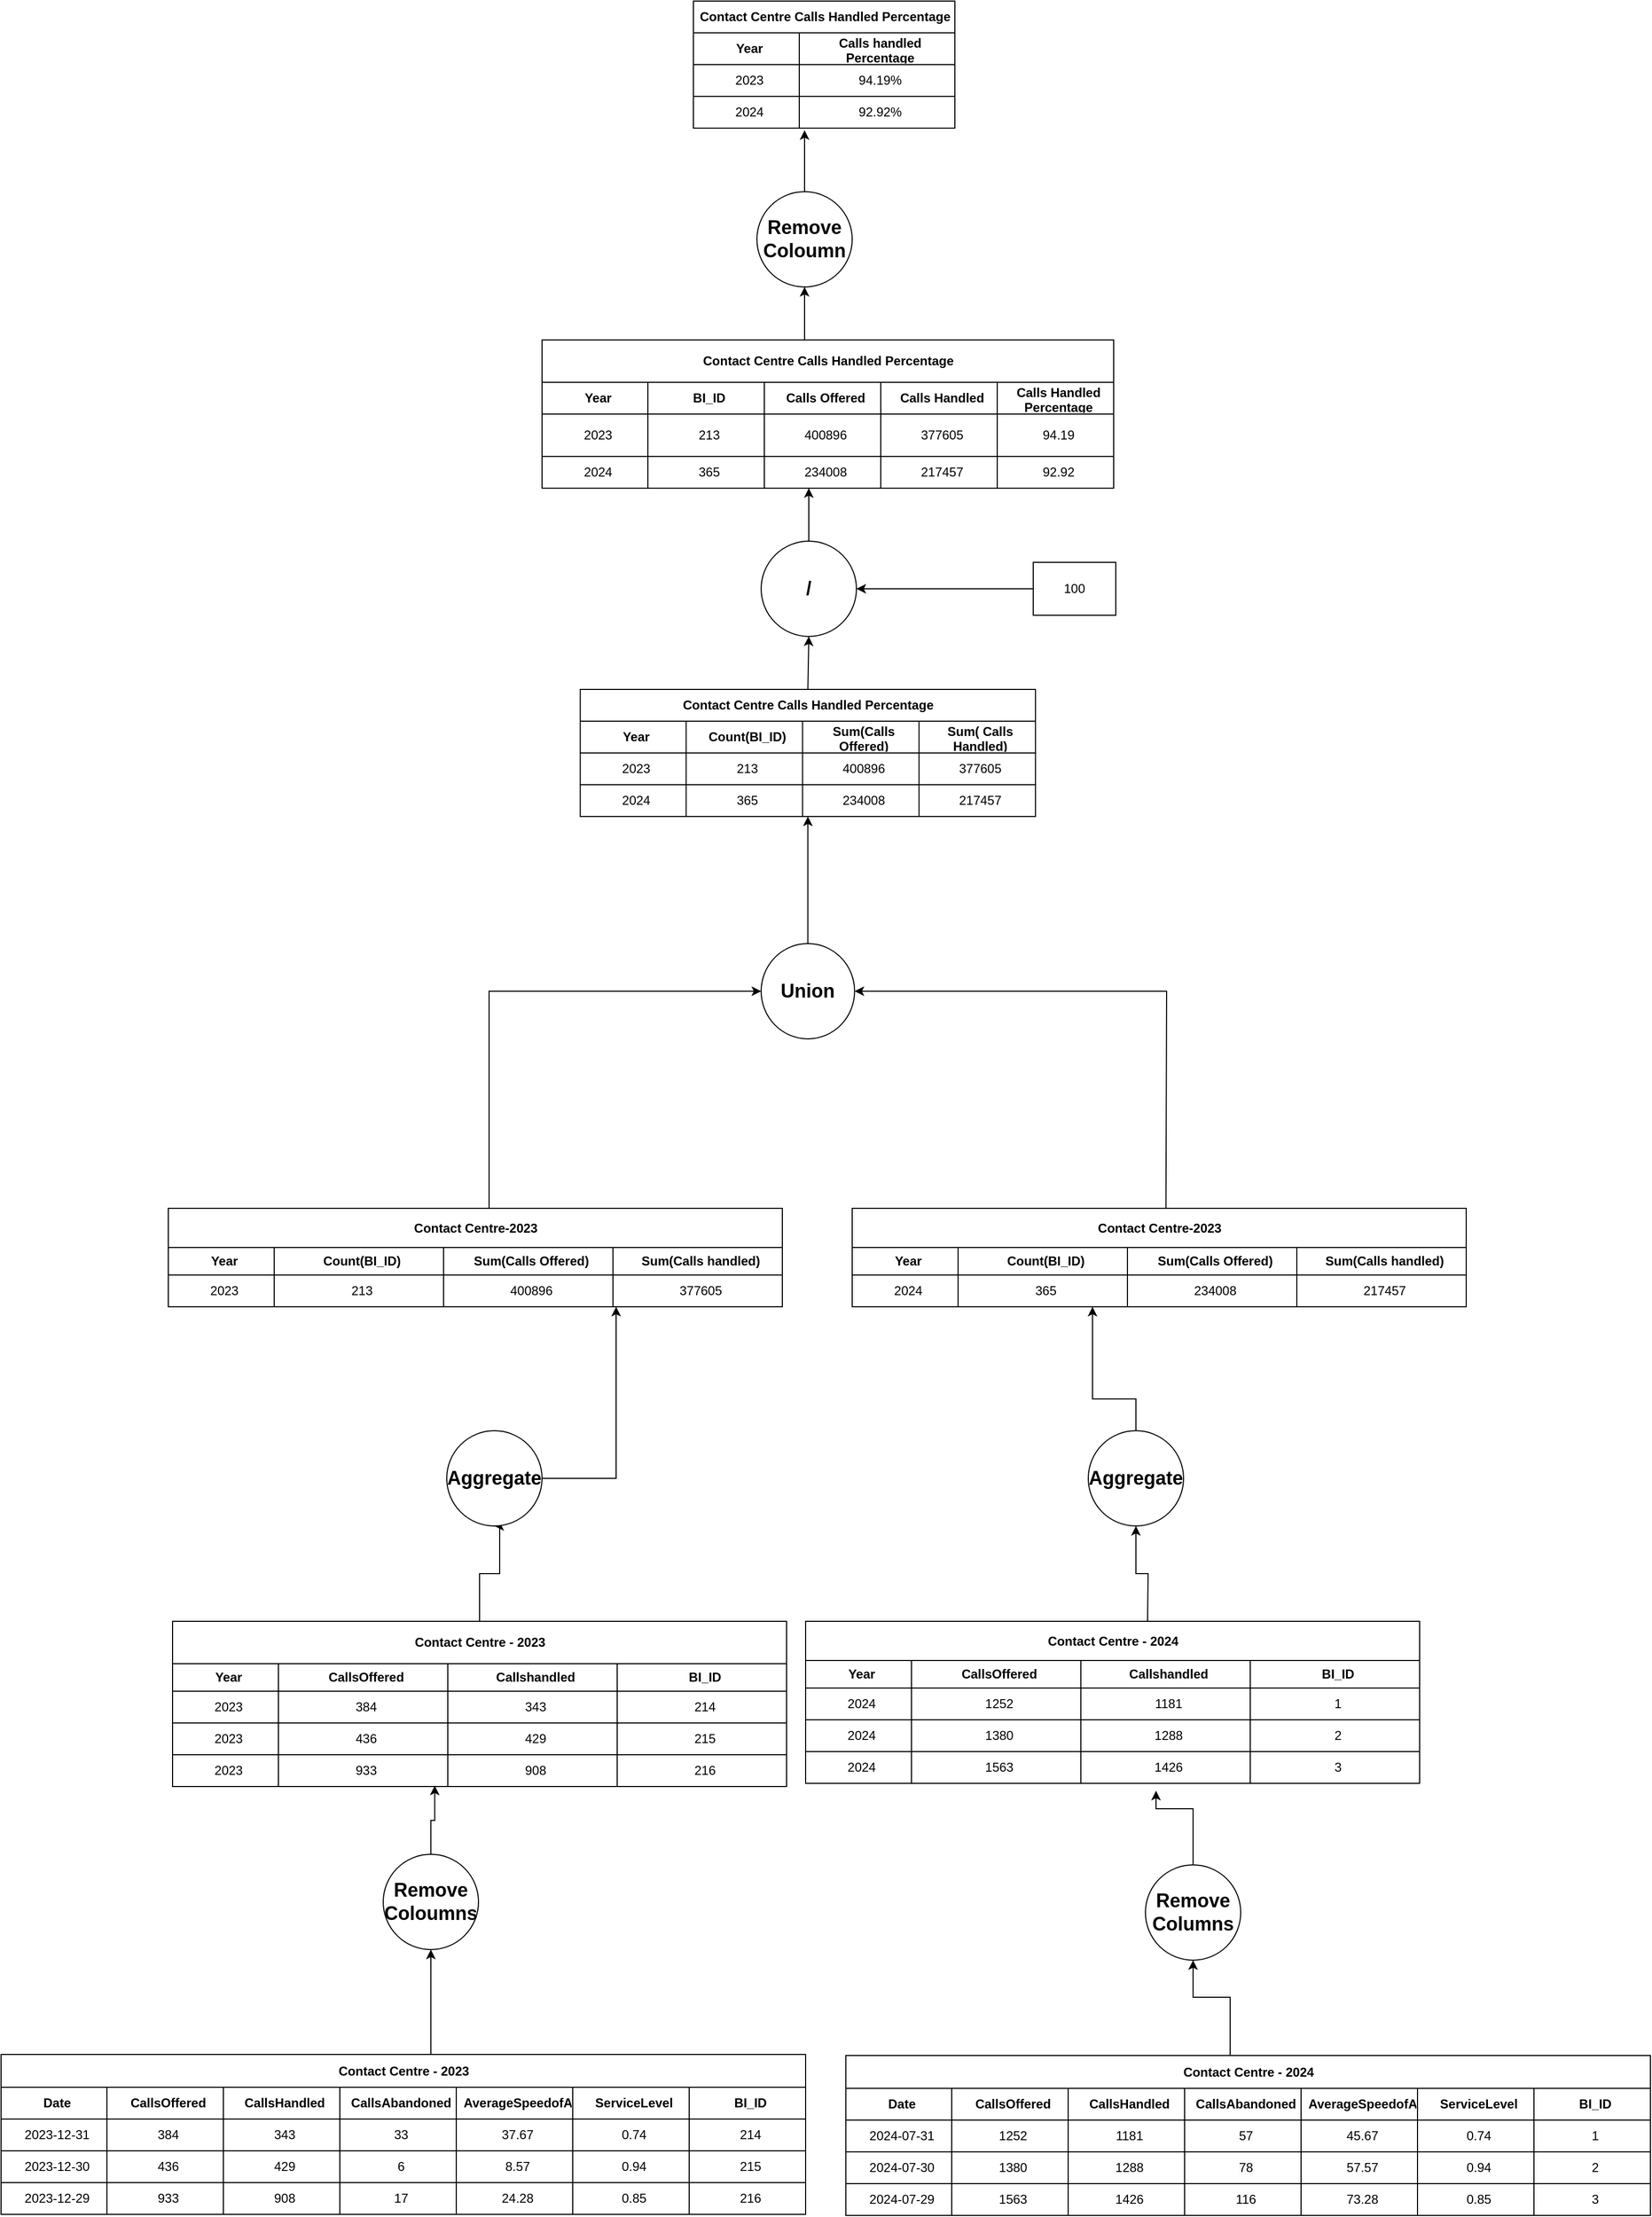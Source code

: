 <mxfile version="24.7.14">
  <diagram name="ETL Pipeline" id="JC4KFbSZOTXn4rWMlwvb">
    <mxGraphModel dx="4820" dy="2060" grid="1" gridSize="10" guides="1" tooltips="1" connect="1" arrows="1" fold="1" page="1" pageScale="1" pageWidth="850" pageHeight="1100" math="0" shadow="0">
      <root>
        <mxCell id="dBp1t12f0BtvVspTAIuh-0" />
        <mxCell id="dBp1t12f0BtvVspTAIuh-1" parent="dBp1t12f0BtvVspTAIuh-0" />
        <mxCell id="XNZiqSiO2Gi6l-keNqAF-0" value="Contact Centre Calls Handled Percentage" style="shape=table;startSize=30;container=1;collapsible=1;childLayout=tableLayout;fixedRows=1;rowLines=0;fontStyle=1;align=center;resizeLast=1;html=1;" parent="dBp1t12f0BtvVspTAIuh-1" vertex="1">
          <mxGeometry x="193" y="110" width="247" height="120" as="geometry">
            <mxRectangle x="920" y="-310" width="70" height="30" as="alternateBounds" />
          </mxGeometry>
        </mxCell>
        <mxCell id="XNZiqSiO2Gi6l-keNqAF-19" style="shape=tableRow;horizontal=0;startSize=0;swimlaneHead=0;swimlaneBody=0;fillColor=none;collapsible=0;dropTarget=0;points=[[0,0.5],[1,0.5]];portConstraint=eastwest;top=0;left=0;right=0;bottom=1;" parent="XNZiqSiO2Gi6l-keNqAF-0" vertex="1">
          <mxGeometry y="30" width="247" height="30" as="geometry" />
        </mxCell>
        <mxCell id="XNZiqSiO2Gi6l-keNqAF-21" value="Year" style="shape=partialRectangle;connectable=0;fillColor=none;top=0;left=0;bottom=0;right=0;align=center;spacingLeft=6;fontStyle=1;overflow=hidden;whiteSpace=wrap;html=1;" parent="XNZiqSiO2Gi6l-keNqAF-19" vertex="1">
          <mxGeometry width="100" height="30" as="geometry">
            <mxRectangle width="100" height="30" as="alternateBounds" />
          </mxGeometry>
        </mxCell>
        <mxCell id="XNZiqSiO2Gi6l-keNqAF-22" value="Calls handled Percentage" style="shape=partialRectangle;connectable=0;fillColor=none;top=0;left=0;bottom=0;right=0;align=center;spacingLeft=6;fontStyle=1;overflow=hidden;whiteSpace=wrap;html=1;" parent="XNZiqSiO2Gi6l-keNqAF-19" vertex="1">
          <mxGeometry x="100" width="147" height="30" as="geometry">
            <mxRectangle width="147" height="30" as="alternateBounds" />
          </mxGeometry>
        </mxCell>
        <mxCell id="XNZiqSiO2Gi6l-keNqAF-16" style="shape=tableRow;horizontal=0;startSize=0;swimlaneHead=0;swimlaneBody=0;fillColor=none;collapsible=0;dropTarget=0;points=[[0,0.5],[1,0.5]];portConstraint=eastwest;top=0;left=0;right=0;bottom=1;" parent="XNZiqSiO2Gi6l-keNqAF-0" vertex="1">
          <mxGeometry y="60" width="247" height="30" as="geometry" />
        </mxCell>
        <mxCell id="XNZiqSiO2Gi6l-keNqAF-18" value="2023" style="shape=partialRectangle;connectable=0;fillColor=none;top=0;left=0;bottom=0;right=0;align=center;spacingLeft=6;fontStyle=0;overflow=hidden;whiteSpace=wrap;html=1;" parent="XNZiqSiO2Gi6l-keNqAF-16" vertex="1">
          <mxGeometry width="100" height="30" as="geometry">
            <mxRectangle width="100" height="30" as="alternateBounds" />
          </mxGeometry>
        </mxCell>
        <mxCell id="XNZiqSiO2Gi6l-keNqAF-24" value="94.19%" style="shape=partialRectangle;connectable=0;fillColor=none;top=0;left=0;bottom=0;right=0;align=center;spacingLeft=6;fontStyle=0;overflow=hidden;whiteSpace=wrap;html=1;" parent="XNZiqSiO2Gi6l-keNqAF-16" vertex="1">
          <mxGeometry x="100" width="147" height="30" as="geometry">
            <mxRectangle width="147" height="30" as="alternateBounds" />
          </mxGeometry>
        </mxCell>
        <mxCell id="XNZiqSiO2Gi6l-keNqAF-1" value="" style="shape=tableRow;horizontal=0;startSize=0;swimlaneHead=0;swimlaneBody=0;fillColor=none;collapsible=0;dropTarget=0;points=[[0,0.5],[1,0.5]];portConstraint=eastwest;top=0;left=0;right=0;bottom=1;" parent="XNZiqSiO2Gi6l-keNqAF-0" vertex="1">
          <mxGeometry y="90" width="247" height="30" as="geometry" />
        </mxCell>
        <mxCell id="XNZiqSiO2Gi6l-keNqAF-3" value="2024" style="shape=partialRectangle;connectable=0;fillColor=none;top=0;left=0;bottom=0;right=0;align=center;spacingLeft=6;fontStyle=0;overflow=hidden;whiteSpace=wrap;html=1;" parent="XNZiqSiO2Gi6l-keNqAF-1" vertex="1">
          <mxGeometry width="100" height="30" as="geometry">
            <mxRectangle width="100" height="30" as="alternateBounds" />
          </mxGeometry>
        </mxCell>
        <mxCell id="XNZiqSiO2Gi6l-keNqAF-23" value="92.92%" style="shape=partialRectangle;connectable=0;fillColor=none;top=0;left=0;bottom=0;right=0;align=center;spacingLeft=6;fontStyle=0;overflow=hidden;whiteSpace=wrap;html=1;" parent="XNZiqSiO2Gi6l-keNqAF-1" vertex="1">
          <mxGeometry x="100" width="147" height="30" as="geometry">
            <mxRectangle width="147" height="30" as="alternateBounds" />
          </mxGeometry>
        </mxCell>
        <mxCell id="XNZiqSiO2Gi6l-keNqAF-236" style="edgeStyle=orthogonalEdgeStyle;rounded=0;orthogonalLoop=1;jettySize=auto;html=1;entryX=0.5;entryY=1;entryDx=0;entryDy=0;exitX=0.5;exitY=0;exitDx=0;exitDy=0;" parent="dBp1t12f0BtvVspTAIuh-1" target="XNZiqSiO2Gi6l-keNqAF-233" edge="1">
          <mxGeometry relative="1" as="geometry">
            <mxPoint x="622.0" y="1640" as="sourcePoint" />
          </mxGeometry>
        </mxCell>
        <mxCell id="XNZiqSiO2Gi6l-keNqAF-181" style="edgeStyle=orthogonalEdgeStyle;rounded=0;orthogonalLoop=1;jettySize=auto;html=1;" parent="dBp1t12f0BtvVspTAIuh-1" source="XNZiqSiO2Gi6l-keNqAF-133" edge="1">
          <mxGeometry relative="1" as="geometry">
            <mxPoint x="630" y="1800" as="targetPoint" />
            <Array as="points">
              <mxPoint x="665" y="1817" />
              <mxPoint x="630" y="1817" />
            </Array>
          </mxGeometry>
        </mxCell>
        <mxCell id="XNZiqSiO2Gi6l-keNqAF-238" style="edgeStyle=orthogonalEdgeStyle;rounded=0;orthogonalLoop=1;jettySize=auto;html=1;entryX=1;entryY=0.5;entryDx=0;entryDy=0;exitX=0.511;exitY=0.013;exitDx=0;exitDy=0;exitPerimeter=0;" parent="dBp1t12f0BtvVspTAIuh-1" source="TylbPrJ1LWOgCM8OSAjV-108" target="TylbPrJ1LWOgCM8OSAjV-120" edge="1">
          <mxGeometry relative="1" as="geometry">
            <mxPoint x="717" y="1240" as="sourcePoint" />
            <mxPoint x="717" y="940" as="targetPoint" />
            <Array as="points">
              <mxPoint x="639" y="1240" />
              <mxPoint x="640" y="1240" />
              <mxPoint x="640" y="1045" />
            </Array>
          </mxGeometry>
        </mxCell>
        <mxCell id="XNZiqSiO2Gi6l-keNqAF-233" value="&lt;font style=&quot;font-size: 18px;&quot;&gt;&lt;b&gt;Aggregate&lt;/b&gt;&lt;/font&gt;" style="shape=ellipse;html=1;dashed=0;whiteSpace=wrap;perimeter=ellipsePerimeter;strokeColor=default;align=center;verticalAlign=middle;fontFamily=Helvetica;fontSize=12;fontColor=default;fillColor=default;" parent="dBp1t12f0BtvVspTAIuh-1" vertex="1">
          <mxGeometry x="566" y="1460" width="90" height="90" as="geometry" />
        </mxCell>
        <mxCell id="XNZiqSiO2Gi6l-keNqAF-235" value="" style="edgeStyle=orthogonalEdgeStyle;rounded=0;orthogonalLoop=1;jettySize=auto;html=1;entryX=0.5;entryY=1;entryDx=0;entryDy=0;" parent="dBp1t12f0BtvVspTAIuh-1" source="TylbPrJ1LWOgCM8OSAjV-50" target="XNZiqSiO2Gi6l-keNqAF-133" edge="1">
          <mxGeometry relative="1" as="geometry">
            <mxPoint x="790.0" y="2049" as="sourcePoint" />
            <mxPoint x="683" y="1970" as="targetPoint" />
            <Array as="points">
              <mxPoint x="700" y="1995" />
              <mxPoint x="665" y="1995" />
            </Array>
          </mxGeometry>
        </mxCell>
        <mxCell id="XNZiqSiO2Gi6l-keNqAF-133" value="&lt;font style=&quot;font-size: 18px;&quot;&gt;&lt;b&gt;Remove Columns&lt;/b&gt;&lt;/font&gt;" style="shape=ellipse;html=1;dashed=0;whiteSpace=wrap;perimeter=ellipsePerimeter;strokeColor=default;align=center;verticalAlign=middle;fontFamily=Helvetica;fontSize=12;fontColor=default;fillColor=default;" parent="dBp1t12f0BtvVspTAIuh-1" vertex="1">
          <mxGeometry x="620" y="1870" width="90" height="90" as="geometry" />
        </mxCell>
        <mxCell id="XNZiqSiO2Gi6l-keNqAF-237" style="edgeStyle=orthogonalEdgeStyle;rounded=0;orthogonalLoop=1;jettySize=auto;html=1;exitX=0.5;exitY=0;exitDx=0;exitDy=0;" parent="dBp1t12f0BtvVspTAIuh-1" source="XNZiqSiO2Gi6l-keNqAF-233" target="TylbPrJ1LWOgCM8OSAjV-114" edge="1">
          <mxGeometry relative="1" as="geometry">
            <mxPoint x="611" y="1450" as="sourcePoint" />
            <mxPoint x="760" y="1380" as="targetPoint" />
            <Array as="points">
              <mxPoint x="611" y="1430" />
              <mxPoint x="570" y="1430" />
            </Array>
          </mxGeometry>
        </mxCell>
        <mxCell id="FCFZZAjVjaETikw97Oay-72" style="edgeStyle=orthogonalEdgeStyle;rounded=0;orthogonalLoop=1;jettySize=auto;html=1;entryX=0.5;entryY=1;entryDx=0;entryDy=0;" parent="dBp1t12f0BtvVspTAIuh-1" target="FCFZZAjVjaETikw97Oay-71" edge="1">
          <mxGeometry relative="1" as="geometry">
            <mxPoint x="-130" y="2049" as="sourcePoint" />
          </mxGeometry>
        </mxCell>
        <mxCell id="FCFZZAjVjaETikw97Oay-92" style="edgeStyle=orthogonalEdgeStyle;rounded=0;orthogonalLoop=1;jettySize=auto;html=1;entryX=0.5;entryY=1;entryDx=0;entryDy=0;" parent="dBp1t12f0BtvVspTAIuh-1" source="FCFZZAjVjaETikw97Oay-54" target="FCFZZAjVjaETikw97Oay-90" edge="1">
          <mxGeometry relative="1" as="geometry">
            <Array as="points">
              <mxPoint x="-9" y="1595" />
              <mxPoint x="10" y="1595" />
              <mxPoint x="10" y="1550" />
            </Array>
          </mxGeometry>
        </mxCell>
        <mxCell id="FCFZZAjVjaETikw97Oay-54" value="Contact Centre - 2023" style="shape=table;startSize=40;container=1;collapsible=1;childLayout=tableLayout;fixedRows=1;rowLines=0;fontStyle=1;align=center;resizeLast=1;html=1;" parent="dBp1t12f0BtvVspTAIuh-1" vertex="1">
          <mxGeometry x="-299" y="1640" width="580" height="156" as="geometry">
            <mxRectangle x="920" y="-310" width="70" height="30" as="alternateBounds" />
          </mxGeometry>
        </mxCell>
        <mxCell id="FCFZZAjVjaETikw97Oay-55" style="shape=tableRow;horizontal=0;startSize=0;swimlaneHead=0;swimlaneBody=0;fillColor=none;collapsible=0;dropTarget=0;points=[[0,0.5],[1,0.5]];portConstraint=eastwest;top=0;left=0;right=0;bottom=1;" parent="FCFZZAjVjaETikw97Oay-54" vertex="1">
          <mxGeometry y="40" width="580" height="26" as="geometry" />
        </mxCell>
        <mxCell id="FCFZZAjVjaETikw97Oay-56" value="Year" style="shape=partialRectangle;connectable=0;fillColor=none;top=0;left=0;bottom=0;right=0;align=center;spacingLeft=6;fontStyle=1;overflow=hidden;whiteSpace=wrap;html=1;" parent="FCFZZAjVjaETikw97Oay-55" vertex="1">
          <mxGeometry width="100" height="26" as="geometry">
            <mxRectangle width="100" height="26" as="alternateBounds" />
          </mxGeometry>
        </mxCell>
        <mxCell id="FCFZZAjVjaETikw97Oay-57" value="CallsOffered" style="shape=partialRectangle;connectable=0;fillColor=none;top=0;left=0;bottom=0;right=0;align=center;spacingLeft=6;fontStyle=1;overflow=hidden;whiteSpace=wrap;html=1;" parent="FCFZZAjVjaETikw97Oay-55" vertex="1">
          <mxGeometry x="100" width="160" height="26" as="geometry">
            <mxRectangle width="160" height="26" as="alternateBounds" />
          </mxGeometry>
        </mxCell>
        <mxCell id="FCFZZAjVjaETikw97Oay-58" value="Callshandled" style="shape=partialRectangle;connectable=0;fillColor=none;top=0;left=0;bottom=0;right=0;align=center;spacingLeft=6;fontStyle=1;overflow=hidden;whiteSpace=wrap;html=1;" parent="FCFZZAjVjaETikw97Oay-55" vertex="1">
          <mxGeometry x="260" width="160" height="26" as="geometry">
            <mxRectangle width="160" height="26" as="alternateBounds" />
          </mxGeometry>
        </mxCell>
        <mxCell id="TylbPrJ1LWOgCM8OSAjV-83" value="BI_ID" style="shape=partialRectangle;connectable=0;fillColor=none;top=0;left=0;bottom=0;right=0;align=center;spacingLeft=6;fontStyle=1;overflow=hidden;whiteSpace=wrap;html=1;" parent="FCFZZAjVjaETikw97Oay-55" vertex="1">
          <mxGeometry x="420" width="160" height="26" as="geometry">
            <mxRectangle width="160" height="26" as="alternateBounds" />
          </mxGeometry>
        </mxCell>
        <mxCell id="FCFZZAjVjaETikw97Oay-59" value="" style="shape=tableRow;horizontal=0;startSize=0;swimlaneHead=0;swimlaneBody=0;fillColor=none;collapsible=0;dropTarget=0;points=[[0,0.5],[1,0.5]];portConstraint=eastwest;top=0;left=0;right=0;bottom=1;" parent="FCFZZAjVjaETikw97Oay-54" vertex="1">
          <mxGeometry y="66" width="580" height="30" as="geometry" />
        </mxCell>
        <mxCell id="FCFZZAjVjaETikw97Oay-60" value="2023" style="shape=partialRectangle;connectable=0;fillColor=none;top=0;left=0;bottom=0;right=0;align=center;spacingLeft=6;fontStyle=0;overflow=hidden;whiteSpace=wrap;html=1;" parent="FCFZZAjVjaETikw97Oay-59" vertex="1">
          <mxGeometry width="100" height="30" as="geometry">
            <mxRectangle width="100" height="30" as="alternateBounds" />
          </mxGeometry>
        </mxCell>
        <mxCell id="FCFZZAjVjaETikw97Oay-61" value="&lt;span style=&quot;text-align: -webkit-right;&quot;&gt;384&lt;/span&gt;" style="shape=partialRectangle;connectable=0;fillColor=none;top=0;left=0;bottom=0;right=0;align=center;spacingLeft=6;fontStyle=0;overflow=hidden;whiteSpace=wrap;html=1;" parent="FCFZZAjVjaETikw97Oay-59" vertex="1">
          <mxGeometry x="100" width="160" height="30" as="geometry">
            <mxRectangle width="160" height="30" as="alternateBounds" />
          </mxGeometry>
        </mxCell>
        <mxCell id="FCFZZAjVjaETikw97Oay-62" value="&lt;span style=&quot;text-align: -webkit-right;&quot;&gt;343&lt;/span&gt;" style="shape=partialRectangle;connectable=0;fillColor=none;top=0;left=0;bottom=0;right=0;align=center;spacingLeft=6;fontStyle=0;overflow=hidden;whiteSpace=wrap;html=1;" parent="FCFZZAjVjaETikw97Oay-59" vertex="1">
          <mxGeometry x="260" width="160" height="30" as="geometry">
            <mxRectangle width="160" height="30" as="alternateBounds" />
          </mxGeometry>
        </mxCell>
        <mxCell id="TylbPrJ1LWOgCM8OSAjV-84" value="214" style="shape=partialRectangle;connectable=0;fillColor=none;top=0;left=0;bottom=0;right=0;align=center;spacingLeft=6;fontStyle=0;overflow=hidden;whiteSpace=wrap;html=1;" parent="FCFZZAjVjaETikw97Oay-59" vertex="1">
          <mxGeometry x="420" width="160" height="30" as="geometry">
            <mxRectangle width="160" height="30" as="alternateBounds" />
          </mxGeometry>
        </mxCell>
        <mxCell id="Dvh_mKx-WvRcS-OTIoeQ-27" style="shape=tableRow;horizontal=0;startSize=0;swimlaneHead=0;swimlaneBody=0;fillColor=none;collapsible=0;dropTarget=0;points=[[0,0.5],[1,0.5]];portConstraint=eastwest;top=0;left=0;right=0;bottom=1;" parent="FCFZZAjVjaETikw97Oay-54" vertex="1">
          <mxGeometry y="96" width="580" height="30" as="geometry" />
        </mxCell>
        <mxCell id="Dvh_mKx-WvRcS-OTIoeQ-28" value="2023" style="shape=partialRectangle;connectable=0;fillColor=none;top=0;left=0;bottom=0;right=0;align=center;spacingLeft=6;fontStyle=0;overflow=hidden;whiteSpace=wrap;html=1;" parent="Dvh_mKx-WvRcS-OTIoeQ-27" vertex="1">
          <mxGeometry width="100" height="30" as="geometry">
            <mxRectangle width="100" height="30" as="alternateBounds" />
          </mxGeometry>
        </mxCell>
        <mxCell id="Dvh_mKx-WvRcS-OTIoeQ-29" value="436" style="shape=partialRectangle;connectable=0;fillColor=none;top=0;left=0;bottom=0;right=0;align=center;spacingLeft=6;fontStyle=0;overflow=hidden;whiteSpace=wrap;html=1;" parent="Dvh_mKx-WvRcS-OTIoeQ-27" vertex="1">
          <mxGeometry x="100" width="160" height="30" as="geometry">
            <mxRectangle width="160" height="30" as="alternateBounds" />
          </mxGeometry>
        </mxCell>
        <mxCell id="Dvh_mKx-WvRcS-OTIoeQ-30" value="429" style="shape=partialRectangle;connectable=0;fillColor=none;top=0;left=0;bottom=0;right=0;align=center;spacingLeft=6;fontStyle=0;overflow=hidden;whiteSpace=wrap;html=1;" parent="Dvh_mKx-WvRcS-OTIoeQ-27" vertex="1">
          <mxGeometry x="260" width="160" height="30" as="geometry">
            <mxRectangle width="160" height="30" as="alternateBounds" />
          </mxGeometry>
        </mxCell>
        <mxCell id="Dvh_mKx-WvRcS-OTIoeQ-31" value="215" style="shape=partialRectangle;connectable=0;fillColor=none;top=0;left=0;bottom=0;right=0;align=center;spacingLeft=6;fontStyle=0;overflow=hidden;whiteSpace=wrap;html=1;" parent="Dvh_mKx-WvRcS-OTIoeQ-27" vertex="1">
          <mxGeometry x="420" width="160" height="30" as="geometry">
            <mxRectangle width="160" height="30" as="alternateBounds" />
          </mxGeometry>
        </mxCell>
        <mxCell id="FCFZZAjVjaETikw97Oay-67" value="" style="shape=tableRow;horizontal=0;startSize=0;swimlaneHead=0;swimlaneBody=0;fillColor=none;collapsible=0;dropTarget=0;points=[[0,0.5],[1,0.5]];portConstraint=eastwest;top=0;left=0;right=0;bottom=0;" parent="FCFZZAjVjaETikw97Oay-54" vertex="1">
          <mxGeometry y="126" width="580" height="30" as="geometry" />
        </mxCell>
        <mxCell id="FCFZZAjVjaETikw97Oay-68" value="2023" style="shape=partialRectangle;connectable=0;fillColor=none;top=0;left=0;bottom=0;right=0;align=center;spacingLeft=6;overflow=hidden;whiteSpace=wrap;html=1;fontStyle=0" parent="FCFZZAjVjaETikw97Oay-67" vertex="1">
          <mxGeometry width="100" height="30" as="geometry">
            <mxRectangle width="100" height="30" as="alternateBounds" />
          </mxGeometry>
        </mxCell>
        <mxCell id="FCFZZAjVjaETikw97Oay-69" value="&lt;span style=&quot;color: rgb(0, 0, 0); font-family: Helvetica; font-size: 12px; font-style: normal; font-variant-ligatures: normal; font-variant-caps: normal; font-weight: 400; letter-spacing: normal; orphans: 2; text-align: -webkit-right; text-indent: 0px; text-transform: none; widows: 2; word-spacing: 0px; -webkit-text-stroke-width: 0px; white-space: normal; background-color: rgb(251, 251, 251); text-decoration-thickness: initial; text-decoration-style: initial; text-decoration-color: initial; display: inline !important; float: none;&quot;&gt;933&lt;/span&gt;" style="shape=partialRectangle;connectable=0;fillColor=none;top=0;left=0;bottom=0;right=0;align=center;spacingLeft=6;overflow=hidden;whiteSpace=wrap;html=1;" parent="FCFZZAjVjaETikw97Oay-67" vertex="1">
          <mxGeometry x="100" width="160" height="30" as="geometry">
            <mxRectangle width="160" height="30" as="alternateBounds" />
          </mxGeometry>
        </mxCell>
        <mxCell id="FCFZZAjVjaETikw97Oay-70" value="&lt;span style=&quot;color: rgb(0, 0, 0); font-family: Helvetica; font-size: 12px; font-style: normal; font-variant-ligatures: normal; font-variant-caps: normal; font-weight: 400; letter-spacing: normal; orphans: 2; text-align: -webkit-right; text-indent: 0px; text-transform: none; widows: 2; word-spacing: 0px; -webkit-text-stroke-width: 0px; white-space: normal; background-color: rgb(251, 251, 251); text-decoration-thickness: initial; text-decoration-style: initial; text-decoration-color: initial; display: inline !important; float: none;&quot;&gt;908&lt;/span&gt;" style="shape=partialRectangle;connectable=0;fillColor=none;top=0;left=0;bottom=0;right=0;align=center;spacingLeft=6;overflow=hidden;whiteSpace=wrap;html=1;" parent="FCFZZAjVjaETikw97Oay-67" vertex="1">
          <mxGeometry x="260" width="160" height="30" as="geometry">
            <mxRectangle width="160" height="30" as="alternateBounds" />
          </mxGeometry>
        </mxCell>
        <mxCell id="TylbPrJ1LWOgCM8OSAjV-85" value="216" style="shape=partialRectangle;connectable=0;fillColor=none;top=0;left=0;bottom=0;right=0;align=center;spacingLeft=6;overflow=hidden;whiteSpace=wrap;html=1;" parent="FCFZZAjVjaETikw97Oay-67" vertex="1">
          <mxGeometry x="420" width="160" height="30" as="geometry">
            <mxRectangle width="160" height="30" as="alternateBounds" />
          </mxGeometry>
        </mxCell>
        <mxCell id="FCFZZAjVjaETikw97Oay-71" value="&lt;font style=&quot;font-size: 18px;&quot;&gt;&lt;b&gt;Remove&lt;/b&gt;&lt;/font&gt;&lt;div&gt;&lt;font style=&quot;font-size: 18px;&quot;&gt;&lt;b&gt;Coloumns&lt;/b&gt;&lt;/font&gt;&lt;/div&gt;" style="shape=ellipse;html=1;dashed=0;whiteSpace=wrap;perimeter=ellipsePerimeter;strokeColor=default;align=center;verticalAlign=middle;fontFamily=Helvetica;fontSize=12;fontColor=default;fillColor=default;" parent="dBp1t12f0BtvVspTAIuh-1" vertex="1">
          <mxGeometry x="-100" y="1860" width="90" height="90" as="geometry" />
        </mxCell>
        <mxCell id="FCFZZAjVjaETikw97Oay-74" style="edgeStyle=orthogonalEdgeStyle;rounded=0;orthogonalLoop=1;jettySize=auto;html=1;entryX=0.427;entryY=0.973;entryDx=0;entryDy=0;entryPerimeter=0;" parent="dBp1t12f0BtvVspTAIuh-1" source="FCFZZAjVjaETikw97Oay-71" target="FCFZZAjVjaETikw97Oay-67" edge="1">
          <mxGeometry relative="1" as="geometry" />
        </mxCell>
        <mxCell id="FCFZZAjVjaETikw97Oay-94" style="edgeStyle=orthogonalEdgeStyle;rounded=0;orthogonalLoop=1;jettySize=auto;html=1;entryX=0;entryY=0.5;entryDx=0;entryDy=0;" parent="dBp1t12f0BtvVspTAIuh-1" source="FCFZZAjVjaETikw97Oay-77" target="TylbPrJ1LWOgCM8OSAjV-120" edge="1">
          <mxGeometry relative="1" as="geometry">
            <mxPoint x="105" y="1130.0" as="targetPoint" />
            <Array as="points">
              <mxPoint y="1045" />
            </Array>
          </mxGeometry>
        </mxCell>
        <mxCell id="FCFZZAjVjaETikw97Oay-77" value="Contact Centre-2023" style="shape=table;startSize=37;container=1;collapsible=1;childLayout=tableLayout;fixedRows=1;rowLines=0;fontStyle=1;align=center;resizeLast=1;html=1;" parent="dBp1t12f0BtvVspTAIuh-1" vertex="1">
          <mxGeometry x="-303" y="1250" width="580" height="93" as="geometry">
            <mxRectangle x="920" y="-310" width="70" height="30" as="alternateBounds" />
          </mxGeometry>
        </mxCell>
        <mxCell id="FCFZZAjVjaETikw97Oay-78" style="shape=tableRow;horizontal=0;startSize=0;swimlaneHead=0;swimlaneBody=0;fillColor=none;collapsible=0;dropTarget=0;points=[[0,0.5],[1,0.5]];portConstraint=eastwest;top=0;left=0;right=0;bottom=1;" parent="FCFZZAjVjaETikw97Oay-77" vertex="1">
          <mxGeometry y="37" width="580" height="26" as="geometry" />
        </mxCell>
        <mxCell id="FCFZZAjVjaETikw97Oay-79" value="Year" style="shape=partialRectangle;connectable=0;fillColor=none;top=0;left=0;bottom=0;right=0;align=center;spacingLeft=6;fontStyle=1;overflow=hidden;whiteSpace=wrap;html=1;" parent="FCFZZAjVjaETikw97Oay-78" vertex="1">
          <mxGeometry width="100" height="26" as="geometry">
            <mxRectangle width="100" height="26" as="alternateBounds" />
          </mxGeometry>
        </mxCell>
        <mxCell id="FCFZZAjVjaETikw97Oay-80" value="Count(BI_ID)" style="shape=partialRectangle;connectable=0;fillColor=none;top=0;left=0;bottom=0;right=0;align=center;spacingLeft=6;fontStyle=1;overflow=hidden;whiteSpace=wrap;html=1;" parent="FCFZZAjVjaETikw97Oay-78" vertex="1">
          <mxGeometry x="100" width="160" height="26" as="geometry">
            <mxRectangle width="160" height="26" as="alternateBounds" />
          </mxGeometry>
        </mxCell>
        <mxCell id="FCFZZAjVjaETikw97Oay-81" value="Sum(Calls Offered)" style="shape=partialRectangle;connectable=0;fillColor=none;top=0;left=0;bottom=0;right=0;align=center;spacingLeft=6;fontStyle=1;overflow=hidden;whiteSpace=wrap;html=1;" parent="FCFZZAjVjaETikw97Oay-78" vertex="1">
          <mxGeometry x="260" width="160" height="26" as="geometry">
            <mxRectangle width="160" height="26" as="alternateBounds" />
          </mxGeometry>
        </mxCell>
        <mxCell id="TylbPrJ1LWOgCM8OSAjV-102" value="Sum(Calls handled)" style="shape=partialRectangle;connectable=0;fillColor=none;top=0;left=0;bottom=0;right=0;align=center;spacingLeft=6;fontStyle=1;overflow=hidden;whiteSpace=wrap;html=1;" parent="FCFZZAjVjaETikw97Oay-78" vertex="1">
          <mxGeometry x="420" width="160" height="26" as="geometry">
            <mxRectangle width="160" height="26" as="alternateBounds" />
          </mxGeometry>
        </mxCell>
        <mxCell id="FCFZZAjVjaETikw97Oay-82" value="" style="shape=tableRow;horizontal=0;startSize=0;swimlaneHead=0;swimlaneBody=0;fillColor=none;collapsible=0;dropTarget=0;points=[[0,0.5],[1,0.5]];portConstraint=eastwest;top=0;left=0;right=0;bottom=1;" parent="FCFZZAjVjaETikw97Oay-77" vertex="1">
          <mxGeometry y="63" width="580" height="30" as="geometry" />
        </mxCell>
        <mxCell id="FCFZZAjVjaETikw97Oay-83" value="2023" style="shape=partialRectangle;connectable=0;fillColor=none;top=0;left=0;bottom=0;right=0;align=center;spacingLeft=6;fontStyle=0;overflow=hidden;whiteSpace=wrap;html=1;" parent="FCFZZAjVjaETikw97Oay-82" vertex="1">
          <mxGeometry width="100" height="30" as="geometry">
            <mxRectangle width="100" height="30" as="alternateBounds" />
          </mxGeometry>
        </mxCell>
        <mxCell id="FCFZZAjVjaETikw97Oay-84" value="&lt;span style=&quot;text-align: -webkit-right;&quot;&gt;213&lt;/span&gt;" style="shape=partialRectangle;connectable=0;fillColor=none;top=0;left=0;bottom=0;right=0;align=center;spacingLeft=6;fontStyle=0;overflow=hidden;whiteSpace=wrap;html=1;" parent="FCFZZAjVjaETikw97Oay-82" vertex="1">
          <mxGeometry x="100" width="160" height="30" as="geometry">
            <mxRectangle width="160" height="30" as="alternateBounds" />
          </mxGeometry>
        </mxCell>
        <mxCell id="FCFZZAjVjaETikw97Oay-85" value="&lt;span style=&quot;text-align: -webkit-right;&quot;&gt;400896&lt;/span&gt;" style="shape=partialRectangle;connectable=0;fillColor=none;top=0;left=0;bottom=0;right=0;align=center;spacingLeft=6;fontStyle=0;overflow=hidden;whiteSpace=wrap;html=1;" parent="FCFZZAjVjaETikw97Oay-82" vertex="1">
          <mxGeometry x="260" width="160" height="30" as="geometry">
            <mxRectangle width="160" height="30" as="alternateBounds" />
          </mxGeometry>
        </mxCell>
        <mxCell id="TylbPrJ1LWOgCM8OSAjV-103" value="377605" style="shape=partialRectangle;connectable=0;fillColor=none;top=0;left=0;bottom=0;right=0;align=center;spacingLeft=6;fontStyle=0;overflow=hidden;whiteSpace=wrap;html=1;" parent="FCFZZAjVjaETikw97Oay-82" vertex="1">
          <mxGeometry x="420" width="160" height="30" as="geometry">
            <mxRectangle width="160" height="30" as="alternateBounds" />
          </mxGeometry>
        </mxCell>
        <mxCell id="FCFZZAjVjaETikw97Oay-90" value="&lt;font style=&quot;font-size: 18px;&quot;&gt;&lt;b&gt;Aggregate&lt;/b&gt;&lt;/font&gt;" style="shape=ellipse;html=1;dashed=0;whiteSpace=wrap;perimeter=ellipsePerimeter;strokeColor=default;align=center;verticalAlign=middle;fontFamily=Helvetica;fontSize=12;fontColor=default;fillColor=default;" parent="dBp1t12f0BtvVspTAIuh-1" vertex="1">
          <mxGeometry x="-40" y="1460" width="90" height="90" as="geometry" />
        </mxCell>
        <mxCell id="FCFZZAjVjaETikw97Oay-93" style="edgeStyle=orthogonalEdgeStyle;rounded=0;orthogonalLoop=1;jettySize=auto;html=1;entryX=0.491;entryY=1.027;entryDx=0;entryDy=0;entryPerimeter=0;" parent="dBp1t12f0BtvVspTAIuh-1" source="FCFZZAjVjaETikw97Oay-90" edge="1">
          <mxGeometry relative="1" as="geometry" />
        </mxCell>
        <mxCell id="TylbPrJ1LWOgCM8OSAjV-17" value="Contact Centre - 2023" style="shape=table;startSize=31;container=1;collapsible=1;childLayout=tableLayout;fixedRows=1;rowLines=0;fontStyle=1;align=center;resizeLast=1;html=1;" parent="dBp1t12f0BtvVspTAIuh-1" vertex="1">
          <mxGeometry x="-461" y="2049" width="760" height="151" as="geometry">
            <mxRectangle x="920" y="-310" width="70" height="30" as="alternateBounds" />
          </mxGeometry>
        </mxCell>
        <mxCell id="TylbPrJ1LWOgCM8OSAjV-18" style="shape=tableRow;horizontal=0;startSize=0;swimlaneHead=0;swimlaneBody=0;fillColor=none;collapsible=0;dropTarget=0;points=[[0,0.5],[1,0.5]];portConstraint=eastwest;top=0;left=0;right=0;bottom=1;" parent="TylbPrJ1LWOgCM8OSAjV-17" vertex="1">
          <mxGeometry y="31" width="760" height="30" as="geometry" />
        </mxCell>
        <mxCell id="TylbPrJ1LWOgCM8OSAjV-19" value="Date" style="shape=partialRectangle;connectable=0;fillColor=none;top=0;left=0;bottom=0;right=0;align=center;spacingLeft=6;fontStyle=1;overflow=hidden;whiteSpace=wrap;html=1;" parent="TylbPrJ1LWOgCM8OSAjV-18" vertex="1">
          <mxGeometry width="100" height="30" as="geometry">
            <mxRectangle width="100" height="30" as="alternateBounds" />
          </mxGeometry>
        </mxCell>
        <mxCell id="TylbPrJ1LWOgCM8OSAjV-20" value="CallsOffered" style="shape=partialRectangle;connectable=0;fillColor=none;top=0;left=0;bottom=0;right=0;align=center;spacingLeft=6;fontStyle=1;overflow=hidden;whiteSpace=wrap;html=1;" parent="TylbPrJ1LWOgCM8OSAjV-18" vertex="1">
          <mxGeometry x="100" width="110" height="30" as="geometry">
            <mxRectangle width="110" height="30" as="alternateBounds" />
          </mxGeometry>
        </mxCell>
        <mxCell id="TylbPrJ1LWOgCM8OSAjV-21" value="CallsHandled" style="shape=partialRectangle;connectable=0;fillColor=none;top=0;left=0;bottom=0;right=0;align=center;spacingLeft=6;fontStyle=1;overflow=hidden;whiteSpace=wrap;html=1;" parent="TylbPrJ1LWOgCM8OSAjV-18" vertex="1">
          <mxGeometry x="210" width="110" height="30" as="geometry">
            <mxRectangle width="110" height="30" as="alternateBounds" />
          </mxGeometry>
        </mxCell>
        <mxCell id="TylbPrJ1LWOgCM8OSAjV-22" value="CallsAbandoned" style="shape=partialRectangle;connectable=0;fillColor=none;top=0;left=0;bottom=0;right=0;align=center;spacingLeft=6;fontStyle=1;overflow=hidden;whiteSpace=wrap;html=1;" parent="TylbPrJ1LWOgCM8OSAjV-18" vertex="1">
          <mxGeometry x="320" width="110" height="30" as="geometry">
            <mxRectangle width="110" height="30" as="alternateBounds" />
          </mxGeometry>
        </mxCell>
        <mxCell id="TylbPrJ1LWOgCM8OSAjV-23" value="AverageSpeedofAnswer" style="shape=partialRectangle;connectable=0;fillColor=none;top=0;left=0;bottom=0;right=0;align=center;spacingLeft=6;fontStyle=1;overflow=hidden;whiteSpace=wrap;html=1;" parent="TylbPrJ1LWOgCM8OSAjV-18" vertex="1">
          <mxGeometry x="430" width="110" height="30" as="geometry">
            <mxRectangle width="110" height="30" as="alternateBounds" />
          </mxGeometry>
        </mxCell>
        <mxCell id="TylbPrJ1LWOgCM8OSAjV-24" value="ServiceLevel" style="shape=partialRectangle;connectable=0;fillColor=none;top=0;left=0;bottom=0;right=0;align=center;spacingLeft=6;fontStyle=1;overflow=hidden;whiteSpace=wrap;html=1;" parent="TylbPrJ1LWOgCM8OSAjV-18" vertex="1">
          <mxGeometry x="540" width="110" height="30" as="geometry">
            <mxRectangle width="110" height="30" as="alternateBounds" />
          </mxGeometry>
        </mxCell>
        <mxCell id="TylbPrJ1LWOgCM8OSAjV-25" value="BI_ID" style="shape=partialRectangle;connectable=0;fillColor=none;top=0;left=0;bottom=0;right=0;align=center;spacingLeft=6;fontStyle=1;overflow=hidden;whiteSpace=wrap;html=1;" parent="TylbPrJ1LWOgCM8OSAjV-18" vertex="1">
          <mxGeometry x="650" width="110" height="30" as="geometry">
            <mxRectangle width="110" height="30" as="alternateBounds" />
          </mxGeometry>
        </mxCell>
        <mxCell id="TylbPrJ1LWOgCM8OSAjV-26" value="" style="shape=tableRow;horizontal=0;startSize=0;swimlaneHead=0;swimlaneBody=0;fillColor=none;collapsible=0;dropTarget=0;points=[[0,0.5],[1,0.5]];portConstraint=eastwest;top=0;left=0;right=0;bottom=1;" parent="TylbPrJ1LWOgCM8OSAjV-17" vertex="1">
          <mxGeometry y="61" width="760" height="30" as="geometry" />
        </mxCell>
        <mxCell id="TylbPrJ1LWOgCM8OSAjV-27" value="2023-12-31" style="shape=partialRectangle;connectable=0;fillColor=none;top=0;left=0;bottom=0;right=0;align=center;spacingLeft=6;fontStyle=0;overflow=hidden;whiteSpace=wrap;html=1;" parent="TylbPrJ1LWOgCM8OSAjV-26" vertex="1">
          <mxGeometry width="100" height="30" as="geometry">
            <mxRectangle width="100" height="30" as="alternateBounds" />
          </mxGeometry>
        </mxCell>
        <mxCell id="TylbPrJ1LWOgCM8OSAjV-28" value="384" style="shape=partialRectangle;connectable=0;fillColor=none;top=0;left=0;bottom=0;right=0;align=center;spacingLeft=6;fontStyle=0;overflow=hidden;whiteSpace=wrap;html=1;" parent="TylbPrJ1LWOgCM8OSAjV-26" vertex="1">
          <mxGeometry x="100" width="110" height="30" as="geometry">
            <mxRectangle width="110" height="30" as="alternateBounds" />
          </mxGeometry>
        </mxCell>
        <mxCell id="TylbPrJ1LWOgCM8OSAjV-29" value="&lt;div style=&quot;text-align: left;&quot;&gt;&lt;span style=&quot;background-color: initial;&quot;&gt;343&lt;/span&gt;&lt;/div&gt;" style="shape=partialRectangle;connectable=0;fillColor=none;top=0;left=0;bottom=0;right=0;align=center;spacingLeft=6;fontStyle=0;overflow=hidden;whiteSpace=wrap;html=1;" parent="TylbPrJ1LWOgCM8OSAjV-26" vertex="1">
          <mxGeometry x="210" width="110" height="30" as="geometry">
            <mxRectangle width="110" height="30" as="alternateBounds" />
          </mxGeometry>
        </mxCell>
        <mxCell id="TylbPrJ1LWOgCM8OSAjV-30" value="&lt;div style=&quot;text-align: -webkit-right;&quot;&gt;33&lt;br&gt;&lt;/div&gt;" style="shape=partialRectangle;connectable=0;fillColor=none;top=0;left=0;bottom=0;right=0;align=center;spacingLeft=6;fontStyle=0;overflow=hidden;whiteSpace=wrap;html=1;" parent="TylbPrJ1LWOgCM8OSAjV-26" vertex="1">
          <mxGeometry x="320" width="110" height="30" as="geometry">
            <mxRectangle width="110" height="30" as="alternateBounds" />
          </mxGeometry>
        </mxCell>
        <mxCell id="TylbPrJ1LWOgCM8OSAjV-31" value="37.67" style="shape=partialRectangle;connectable=0;fillColor=none;top=0;left=0;bottom=0;right=0;align=center;spacingLeft=6;fontStyle=0;overflow=hidden;whiteSpace=wrap;html=1;" parent="TylbPrJ1LWOgCM8OSAjV-26" vertex="1">
          <mxGeometry x="430" width="110" height="30" as="geometry">
            <mxRectangle width="110" height="30" as="alternateBounds" />
          </mxGeometry>
        </mxCell>
        <mxCell id="TylbPrJ1LWOgCM8OSAjV-32" value="&lt;div style=&quot;text-align: -webkit-right;&quot;&gt;&lt;span style=&quot;background-color: initial;&quot;&gt;0.74&lt;/span&gt;&lt;/div&gt;" style="shape=partialRectangle;connectable=0;fillColor=none;top=0;left=0;bottom=0;right=0;align=center;spacingLeft=6;fontStyle=0;overflow=hidden;whiteSpace=wrap;html=1;" parent="TylbPrJ1LWOgCM8OSAjV-26" vertex="1">
          <mxGeometry x="540" width="110" height="30" as="geometry">
            <mxRectangle width="110" height="30" as="alternateBounds" />
          </mxGeometry>
        </mxCell>
        <mxCell id="TylbPrJ1LWOgCM8OSAjV-33" value="&lt;span style=&quot;text-align: left;&quot;&gt;214&lt;/span&gt;" style="shape=partialRectangle;connectable=0;fillColor=none;top=0;left=0;bottom=0;right=0;align=center;spacingLeft=6;fontStyle=0;overflow=hidden;whiteSpace=wrap;html=1;" parent="TylbPrJ1LWOgCM8OSAjV-26" vertex="1">
          <mxGeometry x="650" width="110" height="30" as="geometry">
            <mxRectangle width="110" height="30" as="alternateBounds" />
          </mxGeometry>
        </mxCell>
        <mxCell id="TylbPrJ1LWOgCM8OSAjV-34" style="shape=tableRow;horizontal=0;startSize=0;swimlaneHead=0;swimlaneBody=0;fillColor=none;collapsible=0;dropTarget=0;points=[[0,0.5],[1,0.5]];portConstraint=eastwest;top=0;left=0;right=0;bottom=1;" parent="TylbPrJ1LWOgCM8OSAjV-17" vertex="1">
          <mxGeometry y="91" width="760" height="30" as="geometry" />
        </mxCell>
        <mxCell id="TylbPrJ1LWOgCM8OSAjV-35" value="2023-12-30" style="shape=partialRectangle;connectable=0;fillColor=none;top=0;left=0;bottom=0;right=0;align=center;spacingLeft=6;fontStyle=0;overflow=hidden;whiteSpace=wrap;html=1;" parent="TylbPrJ1LWOgCM8OSAjV-34" vertex="1">
          <mxGeometry width="100" height="30" as="geometry">
            <mxRectangle width="100" height="30" as="alternateBounds" />
          </mxGeometry>
        </mxCell>
        <mxCell id="TylbPrJ1LWOgCM8OSAjV-36" value="436" style="shape=partialRectangle;connectable=0;fillColor=none;top=0;left=0;bottom=0;right=0;align=center;spacingLeft=6;fontStyle=0;overflow=hidden;whiteSpace=wrap;html=1;" parent="TylbPrJ1LWOgCM8OSAjV-34" vertex="1">
          <mxGeometry x="100" width="110" height="30" as="geometry">
            <mxRectangle width="110" height="30" as="alternateBounds" />
          </mxGeometry>
        </mxCell>
        <mxCell id="TylbPrJ1LWOgCM8OSAjV-37" value="&lt;span style=&quot;text-align: left;&quot;&gt;429&lt;/span&gt;" style="shape=partialRectangle;connectable=0;fillColor=none;top=0;left=0;bottom=0;right=0;align=center;spacingLeft=6;fontStyle=0;overflow=hidden;whiteSpace=wrap;html=1;" parent="TylbPrJ1LWOgCM8OSAjV-34" vertex="1">
          <mxGeometry x="210" width="110" height="30" as="geometry">
            <mxRectangle width="110" height="30" as="alternateBounds" />
          </mxGeometry>
        </mxCell>
        <mxCell id="TylbPrJ1LWOgCM8OSAjV-38" value="&lt;span style=&quot;color: rgb(0, 0, 0); font-family: Helvetica; font-size: 12px; font-style: normal; font-variant-ligatures: normal; font-variant-caps: normal; font-weight: 400; letter-spacing: normal; orphans: 2; text-align: -webkit-right; text-indent: 0px; text-transform: none; widows: 2; word-spacing: 0px; -webkit-text-stroke-width: 0px; white-space: normal; background-color: rgb(251, 251, 251); text-decoration-thickness: initial; text-decoration-style: initial; text-decoration-color: initial; display: inline !important; float: none;&quot;&gt;6&lt;/span&gt;" style="shape=partialRectangle;connectable=0;fillColor=none;top=0;left=0;bottom=0;right=0;align=center;spacingLeft=6;fontStyle=0;overflow=hidden;whiteSpace=wrap;html=1;" parent="TylbPrJ1LWOgCM8OSAjV-34" vertex="1">
          <mxGeometry x="320" width="110" height="30" as="geometry">
            <mxRectangle width="110" height="30" as="alternateBounds" />
          </mxGeometry>
        </mxCell>
        <mxCell id="TylbPrJ1LWOgCM8OSAjV-39" value="8.57" style="shape=partialRectangle;connectable=0;fillColor=none;top=0;left=0;bottom=0;right=0;align=center;spacingLeft=6;fontStyle=0;overflow=hidden;whiteSpace=wrap;html=1;" parent="TylbPrJ1LWOgCM8OSAjV-34" vertex="1">
          <mxGeometry x="430" width="110" height="30" as="geometry">
            <mxRectangle width="110" height="30" as="alternateBounds" />
          </mxGeometry>
        </mxCell>
        <mxCell id="TylbPrJ1LWOgCM8OSAjV-40" value="&lt;div style=&quot;text-align: -webkit-right;&quot;&gt;&lt;span style=&quot;background-color: initial;&quot;&gt;0.94&lt;/span&gt;&lt;/div&gt;" style="shape=partialRectangle;connectable=0;fillColor=none;top=0;left=0;bottom=0;right=0;align=center;spacingLeft=6;fontStyle=0;overflow=hidden;whiteSpace=wrap;html=1;" parent="TylbPrJ1LWOgCM8OSAjV-34" vertex="1">
          <mxGeometry x="540" width="110" height="30" as="geometry">
            <mxRectangle width="110" height="30" as="alternateBounds" />
          </mxGeometry>
        </mxCell>
        <mxCell id="TylbPrJ1LWOgCM8OSAjV-41" value="&lt;span style=&quot;text-align: left;&quot;&gt;215&lt;/span&gt;" style="shape=partialRectangle;connectable=0;fillColor=none;top=0;left=0;bottom=0;right=0;align=center;spacingLeft=6;fontStyle=0;overflow=hidden;whiteSpace=wrap;html=1;" parent="TylbPrJ1LWOgCM8OSAjV-34" vertex="1">
          <mxGeometry x="650" width="110" height="30" as="geometry">
            <mxRectangle width="110" height="30" as="alternateBounds" />
          </mxGeometry>
        </mxCell>
        <mxCell id="TylbPrJ1LWOgCM8OSAjV-42" value="" style="shape=tableRow;horizontal=0;startSize=0;swimlaneHead=0;swimlaneBody=0;fillColor=none;collapsible=0;dropTarget=0;points=[[0,0.5],[1,0.5]];portConstraint=eastwest;top=0;left=0;right=0;bottom=0;" parent="TylbPrJ1LWOgCM8OSAjV-17" vertex="1">
          <mxGeometry y="121" width="760" height="30" as="geometry" />
        </mxCell>
        <mxCell id="TylbPrJ1LWOgCM8OSAjV-43" value="2023-12-29" style="shape=partialRectangle;connectable=0;fillColor=none;top=0;left=0;bottom=0;right=0;align=center;spacingLeft=6;overflow=hidden;whiteSpace=wrap;html=1;fontStyle=0" parent="TylbPrJ1LWOgCM8OSAjV-42" vertex="1">
          <mxGeometry width="100" height="30" as="geometry">
            <mxRectangle width="100" height="30" as="alternateBounds" />
          </mxGeometry>
        </mxCell>
        <mxCell id="TylbPrJ1LWOgCM8OSAjV-44" value="933" style="shape=partialRectangle;connectable=0;fillColor=none;top=0;left=0;bottom=0;right=0;align=center;spacingLeft=6;overflow=hidden;whiteSpace=wrap;html=1;" parent="TylbPrJ1LWOgCM8OSAjV-42" vertex="1">
          <mxGeometry x="100" width="110" height="30" as="geometry">
            <mxRectangle width="110" height="30" as="alternateBounds" />
          </mxGeometry>
        </mxCell>
        <mxCell id="TylbPrJ1LWOgCM8OSAjV-45" value="&lt;span style=&quot;text-align: left;&quot;&gt;908&lt;/span&gt;" style="shape=partialRectangle;connectable=0;fillColor=none;top=0;left=0;bottom=0;right=0;align=center;spacingLeft=6;overflow=hidden;whiteSpace=wrap;html=1;" parent="TylbPrJ1LWOgCM8OSAjV-42" vertex="1">
          <mxGeometry x="210" width="110" height="30" as="geometry">
            <mxRectangle width="110" height="30" as="alternateBounds" />
          </mxGeometry>
        </mxCell>
        <mxCell id="TylbPrJ1LWOgCM8OSAjV-46" value="&lt;span style=&quot;color: rgb(0, 0, 0); font-family: Helvetica; font-size: 12px; font-style: normal; font-variant-ligatures: normal; font-variant-caps: normal; font-weight: 400; letter-spacing: normal; orphans: 2; text-align: -webkit-right; text-indent: 0px; text-transform: none; widows: 2; word-spacing: 0px; -webkit-text-stroke-width: 0px; white-space: normal; background-color: rgb(251, 251, 251); text-decoration-thickness: initial; text-decoration-style: initial; text-decoration-color: initial; display: inline !important; float: none;&quot;&gt;17&lt;/span&gt;" style="shape=partialRectangle;connectable=0;fillColor=none;top=0;left=0;bottom=0;right=0;align=center;spacingLeft=6;overflow=hidden;whiteSpace=wrap;html=1;" parent="TylbPrJ1LWOgCM8OSAjV-42" vertex="1">
          <mxGeometry x="320" width="110" height="30" as="geometry">
            <mxRectangle width="110" height="30" as="alternateBounds" />
          </mxGeometry>
        </mxCell>
        <mxCell id="TylbPrJ1LWOgCM8OSAjV-47" value="24.28" style="shape=partialRectangle;connectable=0;fillColor=none;top=0;left=0;bottom=0;right=0;align=center;spacingLeft=6;overflow=hidden;whiteSpace=wrap;html=1;" parent="TylbPrJ1LWOgCM8OSAjV-42" vertex="1">
          <mxGeometry x="430" width="110" height="30" as="geometry">
            <mxRectangle width="110" height="30" as="alternateBounds" />
          </mxGeometry>
        </mxCell>
        <mxCell id="TylbPrJ1LWOgCM8OSAjV-48" value="&lt;span style=&quot;color: rgb(0, 0, 0); font-family: Helvetica; font-size: 12px; font-style: normal; font-variant-ligatures: normal; font-variant-caps: normal; font-weight: 400; letter-spacing: normal; orphans: 2; text-align: -webkit-right; text-indent: 0px; text-transform: none; widows: 2; word-spacing: 0px; -webkit-text-stroke-width: 0px; white-space: normal; background-color: rgb(251, 251, 251); text-decoration-thickness: initial; text-decoration-style: initial; text-decoration-color: initial; display: inline !important; float: none;&quot;&gt;0.85&lt;/span&gt;" style="shape=partialRectangle;connectable=0;fillColor=none;top=0;left=0;bottom=0;right=0;align=center;spacingLeft=6;overflow=hidden;whiteSpace=wrap;html=1;" parent="TylbPrJ1LWOgCM8OSAjV-42" vertex="1">
          <mxGeometry x="540" width="110" height="30" as="geometry">
            <mxRectangle width="110" height="30" as="alternateBounds" />
          </mxGeometry>
        </mxCell>
        <mxCell id="TylbPrJ1LWOgCM8OSAjV-49" value="&lt;span style=&quot;text-align: left;&quot;&gt;216&lt;/span&gt;" style="shape=partialRectangle;connectable=0;fillColor=none;top=0;left=0;bottom=0;right=0;align=center;spacingLeft=6;overflow=hidden;whiteSpace=wrap;html=1;" parent="TylbPrJ1LWOgCM8OSAjV-42" vertex="1">
          <mxGeometry x="650" width="110" height="30" as="geometry">
            <mxRectangle width="110" height="30" as="alternateBounds" />
          </mxGeometry>
        </mxCell>
        <mxCell id="TylbPrJ1LWOgCM8OSAjV-50" value="Contact Centre - 2024" style="shape=table;startSize=31;container=1;collapsible=1;childLayout=tableLayout;fixedRows=1;rowLines=0;fontStyle=1;align=center;resizeLast=1;html=1;" parent="dBp1t12f0BtvVspTAIuh-1" vertex="1">
          <mxGeometry x="337" y="2050" width="760" height="151" as="geometry">
            <mxRectangle x="920" y="-310" width="70" height="30" as="alternateBounds" />
          </mxGeometry>
        </mxCell>
        <mxCell id="TylbPrJ1LWOgCM8OSAjV-51" style="shape=tableRow;horizontal=0;startSize=0;swimlaneHead=0;swimlaneBody=0;fillColor=none;collapsible=0;dropTarget=0;points=[[0,0.5],[1,0.5]];portConstraint=eastwest;top=0;left=0;right=0;bottom=1;" parent="TylbPrJ1LWOgCM8OSAjV-50" vertex="1">
          <mxGeometry y="31" width="760" height="30" as="geometry" />
        </mxCell>
        <mxCell id="TylbPrJ1LWOgCM8OSAjV-52" value="Date" style="shape=partialRectangle;connectable=0;fillColor=none;top=0;left=0;bottom=0;right=0;align=center;spacingLeft=6;fontStyle=1;overflow=hidden;whiteSpace=wrap;html=1;" parent="TylbPrJ1LWOgCM8OSAjV-51" vertex="1">
          <mxGeometry width="100" height="30" as="geometry">
            <mxRectangle width="100" height="30" as="alternateBounds" />
          </mxGeometry>
        </mxCell>
        <mxCell id="TylbPrJ1LWOgCM8OSAjV-53" value="CallsOffered" style="shape=partialRectangle;connectable=0;fillColor=none;top=0;left=0;bottom=0;right=0;align=center;spacingLeft=6;fontStyle=1;overflow=hidden;whiteSpace=wrap;html=1;" parent="TylbPrJ1LWOgCM8OSAjV-51" vertex="1">
          <mxGeometry x="100" width="110" height="30" as="geometry">
            <mxRectangle width="110" height="30" as="alternateBounds" />
          </mxGeometry>
        </mxCell>
        <mxCell id="TylbPrJ1LWOgCM8OSAjV-54" value="CallsHandled" style="shape=partialRectangle;connectable=0;fillColor=none;top=0;left=0;bottom=0;right=0;align=center;spacingLeft=6;fontStyle=1;overflow=hidden;whiteSpace=wrap;html=1;" parent="TylbPrJ1LWOgCM8OSAjV-51" vertex="1">
          <mxGeometry x="210" width="110" height="30" as="geometry">
            <mxRectangle width="110" height="30" as="alternateBounds" />
          </mxGeometry>
        </mxCell>
        <mxCell id="TylbPrJ1LWOgCM8OSAjV-55" value="CallsAbandoned" style="shape=partialRectangle;connectable=0;fillColor=none;top=0;left=0;bottom=0;right=0;align=center;spacingLeft=6;fontStyle=1;overflow=hidden;whiteSpace=wrap;html=1;" parent="TylbPrJ1LWOgCM8OSAjV-51" vertex="1">
          <mxGeometry x="320" width="110" height="30" as="geometry">
            <mxRectangle width="110" height="30" as="alternateBounds" />
          </mxGeometry>
        </mxCell>
        <mxCell id="TylbPrJ1LWOgCM8OSAjV-56" value="AverageSpeedofAnswer" style="shape=partialRectangle;connectable=0;fillColor=none;top=0;left=0;bottom=0;right=0;align=center;spacingLeft=6;fontStyle=1;overflow=hidden;whiteSpace=wrap;html=1;" parent="TylbPrJ1LWOgCM8OSAjV-51" vertex="1">
          <mxGeometry x="430" width="110" height="30" as="geometry">
            <mxRectangle width="110" height="30" as="alternateBounds" />
          </mxGeometry>
        </mxCell>
        <mxCell id="TylbPrJ1LWOgCM8OSAjV-57" value="ServiceLevel" style="shape=partialRectangle;connectable=0;fillColor=none;top=0;left=0;bottom=0;right=0;align=center;spacingLeft=6;fontStyle=1;overflow=hidden;whiteSpace=wrap;html=1;" parent="TylbPrJ1LWOgCM8OSAjV-51" vertex="1">
          <mxGeometry x="540" width="110" height="30" as="geometry">
            <mxRectangle width="110" height="30" as="alternateBounds" />
          </mxGeometry>
        </mxCell>
        <mxCell id="TylbPrJ1LWOgCM8OSAjV-58" value="BI_ID" style="shape=partialRectangle;connectable=0;fillColor=none;top=0;left=0;bottom=0;right=0;align=center;spacingLeft=6;fontStyle=1;overflow=hidden;whiteSpace=wrap;html=1;" parent="TylbPrJ1LWOgCM8OSAjV-51" vertex="1">
          <mxGeometry x="650" width="110" height="30" as="geometry">
            <mxRectangle width="110" height="30" as="alternateBounds" />
          </mxGeometry>
        </mxCell>
        <mxCell id="TylbPrJ1LWOgCM8OSAjV-59" value="" style="shape=tableRow;horizontal=0;startSize=0;swimlaneHead=0;swimlaneBody=0;fillColor=none;collapsible=0;dropTarget=0;points=[[0,0.5],[1,0.5]];portConstraint=eastwest;top=0;left=0;right=0;bottom=1;" parent="TylbPrJ1LWOgCM8OSAjV-50" vertex="1">
          <mxGeometry y="61" width="760" height="30" as="geometry" />
        </mxCell>
        <mxCell id="TylbPrJ1LWOgCM8OSAjV-60" value="2024-07-31" style="shape=partialRectangle;connectable=0;fillColor=none;top=0;left=0;bottom=0;right=0;align=center;spacingLeft=6;fontStyle=0;overflow=hidden;whiteSpace=wrap;html=1;" parent="TylbPrJ1LWOgCM8OSAjV-59" vertex="1">
          <mxGeometry width="100" height="30" as="geometry">
            <mxRectangle width="100" height="30" as="alternateBounds" />
          </mxGeometry>
        </mxCell>
        <mxCell id="TylbPrJ1LWOgCM8OSAjV-61" value="1252" style="shape=partialRectangle;connectable=0;fillColor=none;top=0;left=0;bottom=0;right=0;align=center;spacingLeft=6;fontStyle=0;overflow=hidden;whiteSpace=wrap;html=1;" parent="TylbPrJ1LWOgCM8OSAjV-59" vertex="1">
          <mxGeometry x="100" width="110" height="30" as="geometry">
            <mxRectangle width="110" height="30" as="alternateBounds" />
          </mxGeometry>
        </mxCell>
        <mxCell id="TylbPrJ1LWOgCM8OSAjV-62" value="&lt;div style=&quot;text-align: left;&quot;&gt;&lt;span style=&quot;background-color: initial;&quot;&gt;1181&lt;/span&gt;&lt;/div&gt;" style="shape=partialRectangle;connectable=0;fillColor=none;top=0;left=0;bottom=0;right=0;align=center;spacingLeft=6;fontStyle=0;overflow=hidden;whiteSpace=wrap;html=1;" parent="TylbPrJ1LWOgCM8OSAjV-59" vertex="1">
          <mxGeometry x="210" width="110" height="30" as="geometry">
            <mxRectangle width="110" height="30" as="alternateBounds" />
          </mxGeometry>
        </mxCell>
        <mxCell id="TylbPrJ1LWOgCM8OSAjV-63" value="&lt;div style=&quot;text-align: -webkit-right;&quot;&gt;57&lt;br&gt;&lt;/div&gt;" style="shape=partialRectangle;connectable=0;fillColor=none;top=0;left=0;bottom=0;right=0;align=center;spacingLeft=6;fontStyle=0;overflow=hidden;whiteSpace=wrap;html=1;" parent="TylbPrJ1LWOgCM8OSAjV-59" vertex="1">
          <mxGeometry x="320" width="110" height="30" as="geometry">
            <mxRectangle width="110" height="30" as="alternateBounds" />
          </mxGeometry>
        </mxCell>
        <mxCell id="TylbPrJ1LWOgCM8OSAjV-64" value="45.67" style="shape=partialRectangle;connectable=0;fillColor=none;top=0;left=0;bottom=0;right=0;align=center;spacingLeft=6;fontStyle=0;overflow=hidden;whiteSpace=wrap;html=1;" parent="TylbPrJ1LWOgCM8OSAjV-59" vertex="1">
          <mxGeometry x="430" width="110" height="30" as="geometry">
            <mxRectangle width="110" height="30" as="alternateBounds" />
          </mxGeometry>
        </mxCell>
        <mxCell id="TylbPrJ1LWOgCM8OSAjV-65" value="&lt;div style=&quot;text-align: -webkit-right;&quot;&gt;&lt;span style=&quot;background-color: initial;&quot;&gt;0.74&lt;/span&gt;&lt;/div&gt;" style="shape=partialRectangle;connectable=0;fillColor=none;top=0;left=0;bottom=0;right=0;align=center;spacingLeft=6;fontStyle=0;overflow=hidden;whiteSpace=wrap;html=1;" parent="TylbPrJ1LWOgCM8OSAjV-59" vertex="1">
          <mxGeometry x="540" width="110" height="30" as="geometry">
            <mxRectangle width="110" height="30" as="alternateBounds" />
          </mxGeometry>
        </mxCell>
        <mxCell id="TylbPrJ1LWOgCM8OSAjV-66" value="&lt;span style=&quot;text-align: left;&quot;&gt;1&lt;/span&gt;" style="shape=partialRectangle;connectable=0;fillColor=none;top=0;left=0;bottom=0;right=0;align=center;spacingLeft=6;fontStyle=0;overflow=hidden;whiteSpace=wrap;html=1;" parent="TylbPrJ1LWOgCM8OSAjV-59" vertex="1">
          <mxGeometry x="650" width="110" height="30" as="geometry">
            <mxRectangle width="110" height="30" as="alternateBounds" />
          </mxGeometry>
        </mxCell>
        <mxCell id="TylbPrJ1LWOgCM8OSAjV-67" style="shape=tableRow;horizontal=0;startSize=0;swimlaneHead=0;swimlaneBody=0;fillColor=none;collapsible=0;dropTarget=0;points=[[0,0.5],[1,0.5]];portConstraint=eastwest;top=0;left=0;right=0;bottom=1;" parent="TylbPrJ1LWOgCM8OSAjV-50" vertex="1">
          <mxGeometry y="91" width="760" height="30" as="geometry" />
        </mxCell>
        <mxCell id="TylbPrJ1LWOgCM8OSAjV-68" value="2024-07-30" style="shape=partialRectangle;connectable=0;fillColor=none;top=0;left=0;bottom=0;right=0;align=center;spacingLeft=6;fontStyle=0;overflow=hidden;whiteSpace=wrap;html=1;" parent="TylbPrJ1LWOgCM8OSAjV-67" vertex="1">
          <mxGeometry width="100" height="30" as="geometry">
            <mxRectangle width="100" height="30" as="alternateBounds" />
          </mxGeometry>
        </mxCell>
        <mxCell id="TylbPrJ1LWOgCM8OSAjV-69" value="1380" style="shape=partialRectangle;connectable=0;fillColor=none;top=0;left=0;bottom=0;right=0;align=center;spacingLeft=6;fontStyle=0;overflow=hidden;whiteSpace=wrap;html=1;" parent="TylbPrJ1LWOgCM8OSAjV-67" vertex="1">
          <mxGeometry x="100" width="110" height="30" as="geometry">
            <mxRectangle width="110" height="30" as="alternateBounds" />
          </mxGeometry>
        </mxCell>
        <mxCell id="TylbPrJ1LWOgCM8OSAjV-70" value="&lt;span style=&quot;text-align: left;&quot;&gt;1288&lt;/span&gt;" style="shape=partialRectangle;connectable=0;fillColor=none;top=0;left=0;bottom=0;right=0;align=center;spacingLeft=6;fontStyle=0;overflow=hidden;whiteSpace=wrap;html=1;" parent="TylbPrJ1LWOgCM8OSAjV-67" vertex="1">
          <mxGeometry x="210" width="110" height="30" as="geometry">
            <mxRectangle width="110" height="30" as="alternateBounds" />
          </mxGeometry>
        </mxCell>
        <mxCell id="TylbPrJ1LWOgCM8OSAjV-71" value="&lt;span style=&quot;color: rgb(0, 0, 0); font-family: Helvetica; font-size: 12px; font-style: normal; font-variant-ligatures: normal; font-variant-caps: normal; font-weight: 400; letter-spacing: normal; orphans: 2; text-align: -webkit-right; text-indent: 0px; text-transform: none; widows: 2; word-spacing: 0px; -webkit-text-stroke-width: 0px; white-space: normal; background-color: rgb(251, 251, 251); text-decoration-thickness: initial; text-decoration-style: initial; text-decoration-color: initial; display: inline !important; float: none;&quot;&gt;78&lt;/span&gt;" style="shape=partialRectangle;connectable=0;fillColor=none;top=0;left=0;bottom=0;right=0;align=center;spacingLeft=6;fontStyle=0;overflow=hidden;whiteSpace=wrap;html=1;" parent="TylbPrJ1LWOgCM8OSAjV-67" vertex="1">
          <mxGeometry x="320" width="110" height="30" as="geometry">
            <mxRectangle width="110" height="30" as="alternateBounds" />
          </mxGeometry>
        </mxCell>
        <mxCell id="TylbPrJ1LWOgCM8OSAjV-72" value="57.57" style="shape=partialRectangle;connectable=0;fillColor=none;top=0;left=0;bottom=0;right=0;align=center;spacingLeft=6;fontStyle=0;overflow=hidden;whiteSpace=wrap;html=1;" parent="TylbPrJ1LWOgCM8OSAjV-67" vertex="1">
          <mxGeometry x="430" width="110" height="30" as="geometry">
            <mxRectangle width="110" height="30" as="alternateBounds" />
          </mxGeometry>
        </mxCell>
        <mxCell id="TylbPrJ1LWOgCM8OSAjV-73" value="&lt;div style=&quot;text-align: -webkit-right;&quot;&gt;&lt;span style=&quot;background-color: initial;&quot;&gt;0.94&lt;/span&gt;&lt;/div&gt;" style="shape=partialRectangle;connectable=0;fillColor=none;top=0;left=0;bottom=0;right=0;align=center;spacingLeft=6;fontStyle=0;overflow=hidden;whiteSpace=wrap;html=1;" parent="TylbPrJ1LWOgCM8OSAjV-67" vertex="1">
          <mxGeometry x="540" width="110" height="30" as="geometry">
            <mxRectangle width="110" height="30" as="alternateBounds" />
          </mxGeometry>
        </mxCell>
        <mxCell id="TylbPrJ1LWOgCM8OSAjV-74" value="&lt;span style=&quot;text-align: left;&quot;&gt;2&lt;/span&gt;" style="shape=partialRectangle;connectable=0;fillColor=none;top=0;left=0;bottom=0;right=0;align=center;spacingLeft=6;fontStyle=0;overflow=hidden;whiteSpace=wrap;html=1;" parent="TylbPrJ1LWOgCM8OSAjV-67" vertex="1">
          <mxGeometry x="650" width="110" height="30" as="geometry">
            <mxRectangle width="110" height="30" as="alternateBounds" />
          </mxGeometry>
        </mxCell>
        <mxCell id="TylbPrJ1LWOgCM8OSAjV-75" value="" style="shape=tableRow;horizontal=0;startSize=0;swimlaneHead=0;swimlaneBody=0;fillColor=none;collapsible=0;dropTarget=0;points=[[0,0.5],[1,0.5]];portConstraint=eastwest;top=0;left=0;right=0;bottom=0;" parent="TylbPrJ1LWOgCM8OSAjV-50" vertex="1">
          <mxGeometry y="121" width="760" height="30" as="geometry" />
        </mxCell>
        <mxCell id="TylbPrJ1LWOgCM8OSAjV-76" value="2024-07-29" style="shape=partialRectangle;connectable=0;fillColor=none;top=0;left=0;bottom=0;right=0;align=center;spacingLeft=6;overflow=hidden;whiteSpace=wrap;html=1;fontStyle=0" parent="TylbPrJ1LWOgCM8OSAjV-75" vertex="1">
          <mxGeometry width="100" height="30" as="geometry">
            <mxRectangle width="100" height="30" as="alternateBounds" />
          </mxGeometry>
        </mxCell>
        <mxCell id="TylbPrJ1LWOgCM8OSAjV-77" value="1563" style="shape=partialRectangle;connectable=0;fillColor=none;top=0;left=0;bottom=0;right=0;align=center;spacingLeft=6;overflow=hidden;whiteSpace=wrap;html=1;" parent="TylbPrJ1LWOgCM8OSAjV-75" vertex="1">
          <mxGeometry x="100" width="110" height="30" as="geometry">
            <mxRectangle width="110" height="30" as="alternateBounds" />
          </mxGeometry>
        </mxCell>
        <mxCell id="TylbPrJ1LWOgCM8OSAjV-78" value="&lt;span style=&quot;text-align: left;&quot;&gt;1426&lt;/span&gt;" style="shape=partialRectangle;connectable=0;fillColor=none;top=0;left=0;bottom=0;right=0;align=center;spacingLeft=6;overflow=hidden;whiteSpace=wrap;html=1;" parent="TylbPrJ1LWOgCM8OSAjV-75" vertex="1">
          <mxGeometry x="210" width="110" height="30" as="geometry">
            <mxRectangle width="110" height="30" as="alternateBounds" />
          </mxGeometry>
        </mxCell>
        <mxCell id="TylbPrJ1LWOgCM8OSAjV-79" value="&lt;span style=&quot;color: rgb(0, 0, 0); font-family: Helvetica; font-size: 12px; font-style: normal; font-variant-ligatures: normal; font-variant-caps: normal; font-weight: 400; letter-spacing: normal; orphans: 2; text-align: -webkit-right; text-indent: 0px; text-transform: none; widows: 2; word-spacing: 0px; -webkit-text-stroke-width: 0px; white-space: normal; background-color: rgb(251, 251, 251); text-decoration-thickness: initial; text-decoration-style: initial; text-decoration-color: initial; display: inline !important; float: none;&quot;&gt;116&lt;/span&gt;" style="shape=partialRectangle;connectable=0;fillColor=none;top=0;left=0;bottom=0;right=0;align=center;spacingLeft=6;overflow=hidden;whiteSpace=wrap;html=1;" parent="TylbPrJ1LWOgCM8OSAjV-75" vertex="1">
          <mxGeometry x="320" width="110" height="30" as="geometry">
            <mxRectangle width="110" height="30" as="alternateBounds" />
          </mxGeometry>
        </mxCell>
        <mxCell id="TylbPrJ1LWOgCM8OSAjV-80" value="73.28" style="shape=partialRectangle;connectable=0;fillColor=none;top=0;left=0;bottom=0;right=0;align=center;spacingLeft=6;overflow=hidden;whiteSpace=wrap;html=1;" parent="TylbPrJ1LWOgCM8OSAjV-75" vertex="1">
          <mxGeometry x="430" width="110" height="30" as="geometry">
            <mxRectangle width="110" height="30" as="alternateBounds" />
          </mxGeometry>
        </mxCell>
        <mxCell id="TylbPrJ1LWOgCM8OSAjV-81" value="&lt;span style=&quot;color: rgb(0, 0, 0); font-family: Helvetica; font-size: 12px; font-style: normal; font-variant-ligatures: normal; font-variant-caps: normal; font-weight: 400; letter-spacing: normal; orphans: 2; text-align: -webkit-right; text-indent: 0px; text-transform: none; widows: 2; word-spacing: 0px; -webkit-text-stroke-width: 0px; white-space: normal; background-color: rgb(251, 251, 251); text-decoration-thickness: initial; text-decoration-style: initial; text-decoration-color: initial; display: inline !important; float: none;&quot;&gt;0.85&lt;/span&gt;" style="shape=partialRectangle;connectable=0;fillColor=none;top=0;left=0;bottom=0;right=0;align=center;spacingLeft=6;overflow=hidden;whiteSpace=wrap;html=1;" parent="TylbPrJ1LWOgCM8OSAjV-75" vertex="1">
          <mxGeometry x="540" width="110" height="30" as="geometry">
            <mxRectangle width="110" height="30" as="alternateBounds" />
          </mxGeometry>
        </mxCell>
        <mxCell id="TylbPrJ1LWOgCM8OSAjV-82" value="&lt;span style=&quot;text-align: left;&quot;&gt;3&lt;/span&gt;" style="shape=partialRectangle;connectable=0;fillColor=none;top=0;left=0;bottom=0;right=0;align=center;spacingLeft=6;overflow=hidden;whiteSpace=wrap;html=1;" parent="TylbPrJ1LWOgCM8OSAjV-75" vertex="1">
          <mxGeometry x="650" width="110" height="30" as="geometry">
            <mxRectangle width="110" height="30" as="alternateBounds" />
          </mxGeometry>
        </mxCell>
        <mxCell id="TylbPrJ1LWOgCM8OSAjV-107" style="edgeStyle=orthogonalEdgeStyle;rounded=0;orthogonalLoop=1;jettySize=auto;html=1;exitX=1;exitY=0.5;exitDx=0;exitDy=0;" parent="dBp1t12f0BtvVspTAIuh-1" source="FCFZZAjVjaETikw97Oay-90" target="FCFZZAjVjaETikw97Oay-82" edge="1">
          <mxGeometry relative="1" as="geometry">
            <mxPoint x="90" y="1505" as="sourcePoint" />
            <mxPoint x="717" y="1338" as="targetPoint" />
            <Array as="points">
              <mxPoint x="120" y="1505" />
            </Array>
          </mxGeometry>
        </mxCell>
        <mxCell id="TylbPrJ1LWOgCM8OSAjV-108" value="Contact Centre-2023" style="shape=table;startSize=37;container=1;collapsible=1;childLayout=tableLayout;fixedRows=1;rowLines=0;fontStyle=1;align=center;resizeLast=1;html=1;" parent="dBp1t12f0BtvVspTAIuh-1" vertex="1">
          <mxGeometry x="343" y="1250" width="580" height="93" as="geometry">
            <mxRectangle x="920" y="-310" width="70" height="30" as="alternateBounds" />
          </mxGeometry>
        </mxCell>
        <mxCell id="TylbPrJ1LWOgCM8OSAjV-109" style="shape=tableRow;horizontal=0;startSize=0;swimlaneHead=0;swimlaneBody=0;fillColor=none;collapsible=0;dropTarget=0;points=[[0,0.5],[1,0.5]];portConstraint=eastwest;top=0;left=0;right=0;bottom=1;" parent="TylbPrJ1LWOgCM8OSAjV-108" vertex="1">
          <mxGeometry y="37" width="580" height="26" as="geometry" />
        </mxCell>
        <mxCell id="TylbPrJ1LWOgCM8OSAjV-110" value="Year" style="shape=partialRectangle;connectable=0;fillColor=none;top=0;left=0;bottom=0;right=0;align=center;spacingLeft=6;fontStyle=1;overflow=hidden;whiteSpace=wrap;html=1;" parent="TylbPrJ1LWOgCM8OSAjV-109" vertex="1">
          <mxGeometry width="100" height="26" as="geometry">
            <mxRectangle width="100" height="26" as="alternateBounds" />
          </mxGeometry>
        </mxCell>
        <mxCell id="TylbPrJ1LWOgCM8OSAjV-111" value="Count(BI_ID)" style="shape=partialRectangle;connectable=0;fillColor=none;top=0;left=0;bottom=0;right=0;align=center;spacingLeft=6;fontStyle=1;overflow=hidden;whiteSpace=wrap;html=1;" parent="TylbPrJ1LWOgCM8OSAjV-109" vertex="1">
          <mxGeometry x="100" width="160" height="26" as="geometry">
            <mxRectangle width="160" height="26" as="alternateBounds" />
          </mxGeometry>
        </mxCell>
        <mxCell id="TylbPrJ1LWOgCM8OSAjV-112" value="Sum(Calls Offered)" style="shape=partialRectangle;connectable=0;fillColor=none;top=0;left=0;bottom=0;right=0;align=center;spacingLeft=6;fontStyle=1;overflow=hidden;whiteSpace=wrap;html=1;" parent="TylbPrJ1LWOgCM8OSAjV-109" vertex="1">
          <mxGeometry x="260" width="160" height="26" as="geometry">
            <mxRectangle width="160" height="26" as="alternateBounds" />
          </mxGeometry>
        </mxCell>
        <mxCell id="TylbPrJ1LWOgCM8OSAjV-113" value="Sum(Calls handled)" style="shape=partialRectangle;connectable=0;fillColor=none;top=0;left=0;bottom=0;right=0;align=center;spacingLeft=6;fontStyle=1;overflow=hidden;whiteSpace=wrap;html=1;" parent="TylbPrJ1LWOgCM8OSAjV-109" vertex="1">
          <mxGeometry x="420" width="160" height="26" as="geometry">
            <mxRectangle width="160" height="26" as="alternateBounds" />
          </mxGeometry>
        </mxCell>
        <mxCell id="TylbPrJ1LWOgCM8OSAjV-114" value="" style="shape=tableRow;horizontal=0;startSize=0;swimlaneHead=0;swimlaneBody=0;fillColor=none;collapsible=0;dropTarget=0;points=[[0,0.5],[1,0.5]];portConstraint=eastwest;top=0;left=0;right=0;bottom=1;" parent="TylbPrJ1LWOgCM8OSAjV-108" vertex="1">
          <mxGeometry y="63" width="580" height="30" as="geometry" />
        </mxCell>
        <mxCell id="TylbPrJ1LWOgCM8OSAjV-115" value="2024" style="shape=partialRectangle;connectable=0;fillColor=none;top=0;left=0;bottom=0;right=0;align=center;spacingLeft=6;fontStyle=0;overflow=hidden;whiteSpace=wrap;html=1;" parent="TylbPrJ1LWOgCM8OSAjV-114" vertex="1">
          <mxGeometry width="100" height="30" as="geometry">
            <mxRectangle width="100" height="30" as="alternateBounds" />
          </mxGeometry>
        </mxCell>
        <mxCell id="TylbPrJ1LWOgCM8OSAjV-116" value="&lt;span style=&quot;text-align: -webkit-right;&quot;&gt;365&lt;/span&gt;" style="shape=partialRectangle;connectable=0;fillColor=none;top=0;left=0;bottom=0;right=0;align=center;spacingLeft=6;fontStyle=0;overflow=hidden;whiteSpace=wrap;html=1;" parent="TylbPrJ1LWOgCM8OSAjV-114" vertex="1">
          <mxGeometry x="100" width="160" height="30" as="geometry">
            <mxRectangle width="160" height="30" as="alternateBounds" />
          </mxGeometry>
        </mxCell>
        <mxCell id="TylbPrJ1LWOgCM8OSAjV-117" value="&lt;span style=&quot;text-align: -webkit-right;&quot;&gt;234008&lt;/span&gt;" style="shape=partialRectangle;connectable=0;fillColor=none;top=0;left=0;bottom=0;right=0;align=center;spacingLeft=6;fontStyle=0;overflow=hidden;whiteSpace=wrap;html=1;" parent="TylbPrJ1LWOgCM8OSAjV-114" vertex="1">
          <mxGeometry x="260" width="160" height="30" as="geometry">
            <mxRectangle width="160" height="30" as="alternateBounds" />
          </mxGeometry>
        </mxCell>
        <mxCell id="TylbPrJ1LWOgCM8OSAjV-118" value="217457" style="shape=partialRectangle;connectable=0;fillColor=none;top=0;left=0;bottom=0;right=0;align=center;spacingLeft=6;fontStyle=0;overflow=hidden;whiteSpace=wrap;html=1;" parent="TylbPrJ1LWOgCM8OSAjV-114" vertex="1">
          <mxGeometry x="420" width="160" height="30" as="geometry">
            <mxRectangle width="160" height="30" as="alternateBounds" />
          </mxGeometry>
        </mxCell>
        <mxCell id="TylbPrJ1LWOgCM8OSAjV-120" value="&lt;font style=&quot;font-size: 18px;&quot;&gt;&lt;b&gt;Union&lt;/b&gt;&lt;/font&gt;" style="shape=ellipse;html=1;dashed=0;whiteSpace=wrap;perimeter=ellipsePerimeter;strokeColor=default;align=center;verticalAlign=middle;fontFamily=Helvetica;fontSize=12;fontColor=default;fillColor=default;" parent="dBp1t12f0BtvVspTAIuh-1" vertex="1">
          <mxGeometry x="257" y="1000" width="88.25" height="90" as="geometry" />
        </mxCell>
        <mxCell id="TylbPrJ1LWOgCM8OSAjV-126" value="Contact Centre Calls Handled Percentage" style="shape=table;startSize=30;container=1;collapsible=1;childLayout=tableLayout;fixedRows=1;rowLines=0;fontStyle=1;align=center;resizeLast=1;html=1;" parent="dBp1t12f0BtvVspTAIuh-1" vertex="1">
          <mxGeometry x="86.13" y="760" width="430" height="120" as="geometry">
            <mxRectangle x="920" y="-310" width="70" height="30" as="alternateBounds" />
          </mxGeometry>
        </mxCell>
        <mxCell id="TylbPrJ1LWOgCM8OSAjV-127" style="shape=tableRow;horizontal=0;startSize=0;swimlaneHead=0;swimlaneBody=0;fillColor=none;collapsible=0;dropTarget=0;points=[[0,0.5],[1,0.5]];portConstraint=eastwest;top=0;left=0;right=0;bottom=1;" parent="TylbPrJ1LWOgCM8OSAjV-126" vertex="1">
          <mxGeometry y="30" width="430" height="30" as="geometry" />
        </mxCell>
        <mxCell id="TylbPrJ1LWOgCM8OSAjV-128" value="Year" style="shape=partialRectangle;connectable=0;fillColor=none;top=0;left=0;bottom=0;right=0;align=center;spacingLeft=6;fontStyle=1;overflow=hidden;whiteSpace=wrap;html=1;" parent="TylbPrJ1LWOgCM8OSAjV-127" vertex="1">
          <mxGeometry width="100" height="30" as="geometry">
            <mxRectangle width="100" height="30" as="alternateBounds" />
          </mxGeometry>
        </mxCell>
        <mxCell id="TylbPrJ1LWOgCM8OSAjV-129" value="Count(BI_ID)" style="shape=partialRectangle;connectable=0;fillColor=none;top=0;left=0;bottom=0;right=0;align=center;spacingLeft=6;fontStyle=1;overflow=hidden;whiteSpace=wrap;html=1;" parent="TylbPrJ1LWOgCM8OSAjV-127" vertex="1">
          <mxGeometry x="100" width="110" height="30" as="geometry">
            <mxRectangle width="110" height="30" as="alternateBounds" />
          </mxGeometry>
        </mxCell>
        <mxCell id="TylbPrJ1LWOgCM8OSAjV-140" value="Sum(Calls Offered)" style="shape=partialRectangle;connectable=0;fillColor=none;top=0;left=0;bottom=0;right=0;align=center;spacingLeft=6;fontStyle=1;overflow=hidden;whiteSpace=wrap;html=1;" parent="TylbPrJ1LWOgCM8OSAjV-127" vertex="1">
          <mxGeometry x="210" width="110" height="30" as="geometry">
            <mxRectangle width="110" height="30" as="alternateBounds" />
          </mxGeometry>
        </mxCell>
        <mxCell id="TylbPrJ1LWOgCM8OSAjV-143" value="Sum( Calls Handled)" style="shape=partialRectangle;connectable=0;fillColor=none;top=0;left=0;bottom=0;right=0;align=center;spacingLeft=6;fontStyle=1;overflow=hidden;whiteSpace=wrap;html=1;" parent="TylbPrJ1LWOgCM8OSAjV-127" vertex="1">
          <mxGeometry x="320" width="110" height="30" as="geometry">
            <mxRectangle width="110" height="30" as="alternateBounds" />
          </mxGeometry>
        </mxCell>
        <mxCell id="TylbPrJ1LWOgCM8OSAjV-130" value="" style="shape=tableRow;horizontal=0;startSize=0;swimlaneHead=0;swimlaneBody=0;fillColor=none;collapsible=0;dropTarget=0;points=[[0,0.5],[1,0.5]];portConstraint=eastwest;top=0;left=0;right=0;bottom=1;" parent="TylbPrJ1LWOgCM8OSAjV-126" vertex="1">
          <mxGeometry y="60" width="430" height="30" as="geometry" />
        </mxCell>
        <mxCell id="TylbPrJ1LWOgCM8OSAjV-131" value="2023" style="shape=partialRectangle;connectable=0;fillColor=none;top=0;left=0;bottom=0;right=0;align=center;spacingLeft=6;fontStyle=0;overflow=hidden;whiteSpace=wrap;html=1;" parent="TylbPrJ1LWOgCM8OSAjV-130" vertex="1">
          <mxGeometry width="100" height="30" as="geometry">
            <mxRectangle width="100" height="30" as="alternateBounds" />
          </mxGeometry>
        </mxCell>
        <mxCell id="TylbPrJ1LWOgCM8OSAjV-132" value="213" style="shape=partialRectangle;connectable=0;fillColor=none;top=0;left=0;bottom=0;right=0;align=center;spacingLeft=6;fontStyle=0;overflow=hidden;whiteSpace=wrap;html=1;" parent="TylbPrJ1LWOgCM8OSAjV-130" vertex="1">
          <mxGeometry x="100" width="110" height="30" as="geometry">
            <mxRectangle width="110" height="30" as="alternateBounds" />
          </mxGeometry>
        </mxCell>
        <mxCell id="TylbPrJ1LWOgCM8OSAjV-141" value="400896" style="shape=partialRectangle;connectable=0;fillColor=none;top=0;left=0;bottom=0;right=0;align=center;spacingLeft=6;fontStyle=0;overflow=hidden;whiteSpace=wrap;html=1;" parent="TylbPrJ1LWOgCM8OSAjV-130" vertex="1">
          <mxGeometry x="210" width="110" height="30" as="geometry">
            <mxRectangle width="110" height="30" as="alternateBounds" />
          </mxGeometry>
        </mxCell>
        <mxCell id="TylbPrJ1LWOgCM8OSAjV-144" value="377605" style="shape=partialRectangle;connectable=0;fillColor=none;top=0;left=0;bottom=0;right=0;align=center;spacingLeft=6;fontStyle=0;overflow=hidden;whiteSpace=wrap;html=1;" parent="TylbPrJ1LWOgCM8OSAjV-130" vertex="1">
          <mxGeometry x="320" width="110" height="30" as="geometry">
            <mxRectangle width="110" height="30" as="alternateBounds" />
          </mxGeometry>
        </mxCell>
        <mxCell id="TylbPrJ1LWOgCM8OSAjV-133" style="shape=tableRow;horizontal=0;startSize=0;swimlaneHead=0;swimlaneBody=0;fillColor=none;collapsible=0;dropTarget=0;points=[[0,0.5],[1,0.5]];portConstraint=eastwest;top=0;left=0;right=0;bottom=1;" parent="TylbPrJ1LWOgCM8OSAjV-126" vertex="1">
          <mxGeometry y="90" width="430" height="30" as="geometry" />
        </mxCell>
        <mxCell id="TylbPrJ1LWOgCM8OSAjV-134" value="2024" style="shape=partialRectangle;connectable=0;fillColor=none;top=0;left=0;bottom=0;right=0;align=center;spacingLeft=6;fontStyle=0;overflow=hidden;whiteSpace=wrap;html=1;" parent="TylbPrJ1LWOgCM8OSAjV-133" vertex="1">
          <mxGeometry width="100" height="30" as="geometry">
            <mxRectangle width="100" height="30" as="alternateBounds" />
          </mxGeometry>
        </mxCell>
        <mxCell id="TylbPrJ1LWOgCM8OSAjV-135" value="365" style="shape=partialRectangle;connectable=0;fillColor=none;top=0;left=0;bottom=0;right=0;align=center;spacingLeft=6;fontStyle=0;overflow=hidden;whiteSpace=wrap;html=1;" parent="TylbPrJ1LWOgCM8OSAjV-133" vertex="1">
          <mxGeometry x="100" width="110" height="30" as="geometry">
            <mxRectangle width="110" height="30" as="alternateBounds" />
          </mxGeometry>
        </mxCell>
        <mxCell id="TylbPrJ1LWOgCM8OSAjV-142" value="234008" style="shape=partialRectangle;connectable=0;fillColor=none;top=0;left=0;bottom=0;right=0;align=center;spacingLeft=6;fontStyle=0;overflow=hidden;whiteSpace=wrap;html=1;" parent="TylbPrJ1LWOgCM8OSAjV-133" vertex="1">
          <mxGeometry x="210" width="110" height="30" as="geometry">
            <mxRectangle width="110" height="30" as="alternateBounds" />
          </mxGeometry>
        </mxCell>
        <mxCell id="TylbPrJ1LWOgCM8OSAjV-145" value="217457" style="shape=partialRectangle;connectable=0;fillColor=none;top=0;left=0;bottom=0;right=0;align=center;spacingLeft=6;fontStyle=0;overflow=hidden;whiteSpace=wrap;html=1;" parent="TylbPrJ1LWOgCM8OSAjV-133" vertex="1">
          <mxGeometry x="320" width="110" height="30" as="geometry">
            <mxRectangle width="110" height="30" as="alternateBounds" />
          </mxGeometry>
        </mxCell>
        <mxCell id="TylbPrJ1LWOgCM8OSAjV-139" style="edgeStyle=orthogonalEdgeStyle;rounded=0;orthogonalLoop=1;jettySize=auto;html=1;entryX=0.473;entryY=1.1;entryDx=0;entryDy=0;entryPerimeter=0;" parent="dBp1t12f0BtvVspTAIuh-1" edge="1">
          <mxGeometry relative="1" as="geometry">
            <Array as="points">
              <mxPoint x="362" y="929" />
              <mxPoint x="362" y="929" />
            </Array>
            <mxPoint x="362" y="969" as="sourcePoint" />
          </mxGeometry>
        </mxCell>
        <mxCell id="TylbPrJ1LWOgCM8OSAjV-146" value="&lt;font style=&quot;font-size: 18px;&quot;&gt;&lt;b&gt;/&lt;/b&gt;&lt;/font&gt;" style="shape=ellipse;html=1;dashed=0;whiteSpace=wrap;perimeter=ellipsePerimeter;strokeColor=default;align=center;verticalAlign=middle;fontFamily=Helvetica;fontSize=12;fontColor=default;fillColor=default;" parent="dBp1t12f0BtvVspTAIuh-1" vertex="1">
          <mxGeometry x="257" y="620" width="90" height="90" as="geometry" />
        </mxCell>
        <mxCell id="TylbPrJ1LWOgCM8OSAjV-148" value="" style="endArrow=classic;html=1;rounded=0;entryX=0.5;entryY=1;entryDx=0;entryDy=0;exitX=0.5;exitY=0;exitDx=0;exitDy=0;" parent="dBp1t12f0BtvVspTAIuh-1" source="TylbPrJ1LWOgCM8OSAjV-126" target="TylbPrJ1LWOgCM8OSAjV-146" edge="1">
          <mxGeometry width="50" height="50" relative="1" as="geometry">
            <mxPoint x="700" y="720" as="sourcePoint" />
            <mxPoint x="750" y="670" as="targetPoint" />
          </mxGeometry>
        </mxCell>
        <mxCell id="TylbPrJ1LWOgCM8OSAjV-149" value="" style="endArrow=classic;html=1;rounded=0;exitX=0.5;exitY=0;exitDx=0;exitDy=0;" parent="dBp1t12f0BtvVspTAIuh-1" source="TylbPrJ1LWOgCM8OSAjV-120" target="TylbPrJ1LWOgCM8OSAjV-133" edge="1">
          <mxGeometry width="50" height="50" relative="1" as="geometry">
            <mxPoint x="700" y="850" as="sourcePoint" />
            <mxPoint x="750" y="800" as="targetPoint" />
            <Array as="points" />
          </mxGeometry>
        </mxCell>
        <mxCell id="TylbPrJ1LWOgCM8OSAjV-150" value="Contact Centre Calls Handled Percentage" style="shape=table;startSize=40;container=1;collapsible=1;childLayout=tableLayout;fixedRows=1;rowLines=0;fontStyle=1;align=center;resizeLast=1;html=1;" parent="dBp1t12f0BtvVspTAIuh-1" vertex="1">
          <mxGeometry x="50" y="430" width="540" height="140" as="geometry">
            <mxRectangle x="920" y="-310" width="70" height="30" as="alternateBounds" />
          </mxGeometry>
        </mxCell>
        <mxCell id="TylbPrJ1LWOgCM8OSAjV-151" style="shape=tableRow;horizontal=0;startSize=0;swimlaneHead=0;swimlaneBody=0;fillColor=none;collapsible=0;dropTarget=0;points=[[0,0.5],[1,0.5]];portConstraint=eastwest;top=0;left=0;right=0;bottom=1;" parent="TylbPrJ1LWOgCM8OSAjV-150" vertex="1">
          <mxGeometry y="40" width="540" height="30" as="geometry" />
        </mxCell>
        <mxCell id="TylbPrJ1LWOgCM8OSAjV-152" value="Year" style="shape=partialRectangle;connectable=0;fillColor=none;top=0;left=0;bottom=0;right=0;align=center;spacingLeft=6;fontStyle=1;overflow=hidden;whiteSpace=wrap;html=1;" parent="TylbPrJ1LWOgCM8OSAjV-151" vertex="1">
          <mxGeometry width="100" height="30" as="geometry">
            <mxRectangle width="100" height="30" as="alternateBounds" />
          </mxGeometry>
        </mxCell>
        <mxCell id="TylbPrJ1LWOgCM8OSAjV-153" value="BI_ID" style="shape=partialRectangle;connectable=0;fillColor=none;top=0;left=0;bottom=0;right=0;align=center;spacingLeft=6;fontStyle=1;overflow=hidden;whiteSpace=wrap;html=1;" parent="TylbPrJ1LWOgCM8OSAjV-151" vertex="1">
          <mxGeometry x="100" width="110" height="30" as="geometry">
            <mxRectangle width="110" height="30" as="alternateBounds" />
          </mxGeometry>
        </mxCell>
        <mxCell id="TylbPrJ1LWOgCM8OSAjV-154" value="Calls Offered" style="shape=partialRectangle;connectable=0;fillColor=none;top=0;left=0;bottom=0;right=0;align=center;spacingLeft=6;fontStyle=1;overflow=hidden;whiteSpace=wrap;html=1;" parent="TylbPrJ1LWOgCM8OSAjV-151" vertex="1">
          <mxGeometry x="210" width="110" height="30" as="geometry">
            <mxRectangle width="110" height="30" as="alternateBounds" />
          </mxGeometry>
        </mxCell>
        <mxCell id="Dvh_mKx-WvRcS-OTIoeQ-12" value="Calls Handled" style="shape=partialRectangle;connectable=0;fillColor=none;top=0;left=0;bottom=0;right=0;align=center;spacingLeft=6;fontStyle=1;overflow=hidden;whiteSpace=wrap;html=1;" parent="TylbPrJ1LWOgCM8OSAjV-151" vertex="1">
          <mxGeometry x="320" width="110" height="30" as="geometry">
            <mxRectangle width="110" height="30" as="alternateBounds" />
          </mxGeometry>
        </mxCell>
        <mxCell id="Dvh_mKx-WvRcS-OTIoeQ-19" value="Calls Handled Percentage" style="shape=partialRectangle;connectable=0;fillColor=none;top=0;left=0;bottom=0;right=0;align=center;spacingLeft=6;fontStyle=1;overflow=hidden;whiteSpace=wrap;html=1;" parent="TylbPrJ1LWOgCM8OSAjV-151" vertex="1">
          <mxGeometry x="430" width="110" height="30" as="geometry">
            <mxRectangle width="110" height="30" as="alternateBounds" />
          </mxGeometry>
        </mxCell>
        <mxCell id="TylbPrJ1LWOgCM8OSAjV-156" value="" style="shape=tableRow;horizontal=0;startSize=0;swimlaneHead=0;swimlaneBody=0;fillColor=none;collapsible=0;dropTarget=0;points=[[0,0.5],[1,0.5]];portConstraint=eastwest;top=0;left=0;right=0;bottom=1;" parent="TylbPrJ1LWOgCM8OSAjV-150" vertex="1">
          <mxGeometry y="70" width="540" height="40" as="geometry" />
        </mxCell>
        <mxCell id="TylbPrJ1LWOgCM8OSAjV-157" value="2023" style="shape=partialRectangle;connectable=0;fillColor=none;top=0;left=0;bottom=0;right=0;align=center;spacingLeft=6;fontStyle=0;overflow=hidden;whiteSpace=wrap;html=1;" parent="TylbPrJ1LWOgCM8OSAjV-156" vertex="1">
          <mxGeometry width="100" height="40" as="geometry">
            <mxRectangle width="100" height="40" as="alternateBounds" />
          </mxGeometry>
        </mxCell>
        <mxCell id="TylbPrJ1LWOgCM8OSAjV-158" value="213" style="shape=partialRectangle;connectable=0;fillColor=none;top=0;left=0;bottom=0;right=0;align=center;spacingLeft=6;fontStyle=0;overflow=hidden;whiteSpace=wrap;html=1;" parent="TylbPrJ1LWOgCM8OSAjV-156" vertex="1">
          <mxGeometry x="100" width="110" height="40" as="geometry">
            <mxRectangle width="110" height="40" as="alternateBounds" />
          </mxGeometry>
        </mxCell>
        <mxCell id="TylbPrJ1LWOgCM8OSAjV-159" value="400896" style="shape=partialRectangle;connectable=0;fillColor=none;top=0;left=0;bottom=0;right=0;align=center;spacingLeft=6;fontStyle=0;overflow=hidden;whiteSpace=wrap;html=1;" parent="TylbPrJ1LWOgCM8OSAjV-156" vertex="1">
          <mxGeometry x="210" width="110" height="40" as="geometry">
            <mxRectangle width="110" height="40" as="alternateBounds" />
          </mxGeometry>
        </mxCell>
        <mxCell id="Dvh_mKx-WvRcS-OTIoeQ-13" value="377605" style="shape=partialRectangle;connectable=0;fillColor=none;top=0;left=0;bottom=0;right=0;align=center;spacingLeft=6;fontStyle=0;overflow=hidden;whiteSpace=wrap;html=1;" parent="TylbPrJ1LWOgCM8OSAjV-156" vertex="1">
          <mxGeometry x="320" width="110" height="40" as="geometry">
            <mxRectangle width="110" height="40" as="alternateBounds" />
          </mxGeometry>
        </mxCell>
        <mxCell id="Dvh_mKx-WvRcS-OTIoeQ-20" value="94.19" style="shape=partialRectangle;connectable=0;fillColor=none;top=0;left=0;bottom=0;right=0;align=center;spacingLeft=6;fontStyle=0;overflow=hidden;whiteSpace=wrap;html=1;" parent="TylbPrJ1LWOgCM8OSAjV-156" vertex="1">
          <mxGeometry x="430" width="110" height="40" as="geometry">
            <mxRectangle width="110" height="40" as="alternateBounds" />
          </mxGeometry>
        </mxCell>
        <mxCell id="TylbPrJ1LWOgCM8OSAjV-161" style="shape=tableRow;horizontal=0;startSize=0;swimlaneHead=0;swimlaneBody=0;fillColor=none;collapsible=0;dropTarget=0;points=[[0,0.5],[1,0.5]];portConstraint=eastwest;top=0;left=0;right=0;bottom=1;" parent="TylbPrJ1LWOgCM8OSAjV-150" vertex="1">
          <mxGeometry y="110" width="540" height="30" as="geometry" />
        </mxCell>
        <mxCell id="TylbPrJ1LWOgCM8OSAjV-162" value="2024" style="shape=partialRectangle;connectable=0;fillColor=none;top=0;left=0;bottom=0;right=0;align=center;spacingLeft=6;fontStyle=0;overflow=hidden;whiteSpace=wrap;html=1;" parent="TylbPrJ1LWOgCM8OSAjV-161" vertex="1">
          <mxGeometry width="100" height="30" as="geometry">
            <mxRectangle width="100" height="30" as="alternateBounds" />
          </mxGeometry>
        </mxCell>
        <mxCell id="TylbPrJ1LWOgCM8OSAjV-163" value="365" style="shape=partialRectangle;connectable=0;fillColor=none;top=0;left=0;bottom=0;right=0;align=center;spacingLeft=6;fontStyle=0;overflow=hidden;whiteSpace=wrap;html=1;" parent="TylbPrJ1LWOgCM8OSAjV-161" vertex="1">
          <mxGeometry x="100" width="110" height="30" as="geometry">
            <mxRectangle width="110" height="30" as="alternateBounds" />
          </mxGeometry>
        </mxCell>
        <mxCell id="TylbPrJ1LWOgCM8OSAjV-164" value="234008" style="shape=partialRectangle;connectable=0;fillColor=none;top=0;left=0;bottom=0;right=0;align=center;spacingLeft=6;fontStyle=0;overflow=hidden;whiteSpace=wrap;html=1;" parent="TylbPrJ1LWOgCM8OSAjV-161" vertex="1">
          <mxGeometry x="210" width="110" height="30" as="geometry">
            <mxRectangle width="110" height="30" as="alternateBounds" />
          </mxGeometry>
        </mxCell>
        <mxCell id="Dvh_mKx-WvRcS-OTIoeQ-14" value="217457" style="shape=partialRectangle;connectable=0;fillColor=none;top=0;left=0;bottom=0;right=0;align=center;spacingLeft=6;fontStyle=0;overflow=hidden;whiteSpace=wrap;html=1;" parent="TylbPrJ1LWOgCM8OSAjV-161" vertex="1">
          <mxGeometry x="320" width="110" height="30" as="geometry">
            <mxRectangle width="110" height="30" as="alternateBounds" />
          </mxGeometry>
        </mxCell>
        <mxCell id="Dvh_mKx-WvRcS-OTIoeQ-21" value="92.92" style="shape=partialRectangle;connectable=0;fillColor=none;top=0;left=0;bottom=0;right=0;align=center;spacingLeft=6;fontStyle=0;overflow=hidden;whiteSpace=wrap;html=1;" parent="TylbPrJ1LWOgCM8OSAjV-161" vertex="1">
          <mxGeometry x="430" width="110" height="30" as="geometry">
            <mxRectangle width="110" height="30" as="alternateBounds" />
          </mxGeometry>
        </mxCell>
        <mxCell id="XgvjUf7PpTd56C8issW9-0" value="100" style="rounded=0;whiteSpace=wrap;html=1;" parent="dBp1t12f0BtvVspTAIuh-1" vertex="1">
          <mxGeometry x="514" y="640" width="78" height="50" as="geometry" />
        </mxCell>
        <mxCell id="Dvh_mKx-WvRcS-OTIoeQ-0" value="" style="endArrow=classic;html=1;rounded=0;exitX=0;exitY=0.5;exitDx=0;exitDy=0;entryX=1;entryY=0.5;entryDx=0;entryDy=0;" parent="dBp1t12f0BtvVspTAIuh-1" source="XgvjUf7PpTd56C8issW9-0" target="TylbPrJ1LWOgCM8OSAjV-146" edge="1">
          <mxGeometry width="50" height="50" relative="1" as="geometry">
            <mxPoint x="700" y="460" as="sourcePoint" />
            <mxPoint x="430" y="305" as="targetPoint" />
          </mxGeometry>
        </mxCell>
        <mxCell id="Dvh_mKx-WvRcS-OTIoeQ-15" value="&lt;font style=&quot;font-size: 18px;&quot;&gt;&lt;b&gt;Remove Coloumn&lt;/b&gt;&lt;/font&gt;" style="shape=ellipse;html=1;dashed=0;whiteSpace=wrap;perimeter=ellipsePerimeter;strokeColor=default;align=center;verticalAlign=middle;fontFamily=Helvetica;fontSize=12;fontColor=default;fillColor=default;" parent="dBp1t12f0BtvVspTAIuh-1" vertex="1">
          <mxGeometry x="253" y="290" width="90" height="90" as="geometry" />
        </mxCell>
        <mxCell id="Dvh_mKx-WvRcS-OTIoeQ-16" value="" style="endArrow=classic;html=1;rounded=0;" parent="dBp1t12f0BtvVspTAIuh-1" source="TylbPrJ1LWOgCM8OSAjV-146" edge="1">
          <mxGeometry width="50" height="50" relative="1" as="geometry">
            <mxPoint x="490" y="790" as="sourcePoint" />
            <mxPoint x="302" y="570" as="targetPoint" />
          </mxGeometry>
        </mxCell>
        <mxCell id="Dvh_mKx-WvRcS-OTIoeQ-17" value="" style="endArrow=classic;html=1;rounded=0;exitX=0.5;exitY=0;exitDx=0;exitDy=0;" parent="dBp1t12f0BtvVspTAIuh-1" source="Dvh_mKx-WvRcS-OTIoeQ-15" edge="1">
          <mxGeometry width="50" height="50" relative="1" as="geometry">
            <mxPoint x="490" y="470" as="sourcePoint" />
            <mxPoint x="298" y="232" as="targetPoint" />
          </mxGeometry>
        </mxCell>
        <mxCell id="Dvh_mKx-WvRcS-OTIoeQ-18" value="" style="endArrow=classic;html=1;rounded=0;entryX=0.5;entryY=1;entryDx=0;entryDy=0;" parent="dBp1t12f0BtvVspTAIuh-1" target="Dvh_mKx-WvRcS-OTIoeQ-15" edge="1">
          <mxGeometry width="50" height="50" relative="1" as="geometry">
            <mxPoint x="298" y="430" as="sourcePoint" />
            <mxPoint x="540" y="420" as="targetPoint" />
          </mxGeometry>
        </mxCell>
        <mxCell id="Dvh_mKx-WvRcS-OTIoeQ-47" value="Contact Centre - 2024" style="shape=table;startSize=37;container=1;collapsible=1;childLayout=tableLayout;fixedRows=1;rowLines=0;fontStyle=1;align=center;resizeLast=1;html=1;" parent="dBp1t12f0BtvVspTAIuh-1" vertex="1">
          <mxGeometry x="299" y="1640" width="580" height="153" as="geometry">
            <mxRectangle x="920" y="-310" width="70" height="30" as="alternateBounds" />
          </mxGeometry>
        </mxCell>
        <mxCell id="Dvh_mKx-WvRcS-OTIoeQ-48" style="shape=tableRow;horizontal=0;startSize=0;swimlaneHead=0;swimlaneBody=0;fillColor=none;collapsible=0;dropTarget=0;points=[[0,0.5],[1,0.5]];portConstraint=eastwest;top=0;left=0;right=0;bottom=1;" parent="Dvh_mKx-WvRcS-OTIoeQ-47" vertex="1">
          <mxGeometry y="37" width="580" height="26" as="geometry" />
        </mxCell>
        <mxCell id="Dvh_mKx-WvRcS-OTIoeQ-49" value="Year" style="shape=partialRectangle;connectable=0;fillColor=none;top=0;left=0;bottom=0;right=0;align=center;spacingLeft=6;fontStyle=1;overflow=hidden;whiteSpace=wrap;html=1;" parent="Dvh_mKx-WvRcS-OTIoeQ-48" vertex="1">
          <mxGeometry width="100" height="26" as="geometry">
            <mxRectangle width="100" height="26" as="alternateBounds" />
          </mxGeometry>
        </mxCell>
        <mxCell id="Dvh_mKx-WvRcS-OTIoeQ-50" value="CallsOffered" style="shape=partialRectangle;connectable=0;fillColor=none;top=0;left=0;bottom=0;right=0;align=center;spacingLeft=6;fontStyle=1;overflow=hidden;whiteSpace=wrap;html=1;" parent="Dvh_mKx-WvRcS-OTIoeQ-48" vertex="1">
          <mxGeometry x="100" width="160" height="26" as="geometry">
            <mxRectangle width="160" height="26" as="alternateBounds" />
          </mxGeometry>
        </mxCell>
        <mxCell id="Dvh_mKx-WvRcS-OTIoeQ-51" value="Callshandled" style="shape=partialRectangle;connectable=0;fillColor=none;top=0;left=0;bottom=0;right=0;align=center;spacingLeft=6;fontStyle=1;overflow=hidden;whiteSpace=wrap;html=1;" parent="Dvh_mKx-WvRcS-OTIoeQ-48" vertex="1">
          <mxGeometry x="260" width="160" height="26" as="geometry">
            <mxRectangle width="160" height="26" as="alternateBounds" />
          </mxGeometry>
        </mxCell>
        <mxCell id="Dvh_mKx-WvRcS-OTIoeQ-52" value="BI_ID" style="shape=partialRectangle;connectable=0;fillColor=none;top=0;left=0;bottom=0;right=0;align=center;spacingLeft=6;fontStyle=1;overflow=hidden;whiteSpace=wrap;html=1;" parent="Dvh_mKx-WvRcS-OTIoeQ-48" vertex="1">
          <mxGeometry x="420" width="160" height="26" as="geometry">
            <mxRectangle width="160" height="26" as="alternateBounds" />
          </mxGeometry>
        </mxCell>
        <mxCell id="Dvh_mKx-WvRcS-OTIoeQ-53" value="" style="shape=tableRow;horizontal=0;startSize=0;swimlaneHead=0;swimlaneBody=0;fillColor=none;collapsible=0;dropTarget=0;points=[[0,0.5],[1,0.5]];portConstraint=eastwest;top=0;left=0;right=0;bottom=1;" parent="Dvh_mKx-WvRcS-OTIoeQ-47" vertex="1">
          <mxGeometry y="63" width="580" height="30" as="geometry" />
        </mxCell>
        <mxCell id="Dvh_mKx-WvRcS-OTIoeQ-54" value="2024" style="shape=partialRectangle;connectable=0;fillColor=none;top=0;left=0;bottom=0;right=0;align=center;spacingLeft=6;fontStyle=0;overflow=hidden;whiteSpace=wrap;html=1;" parent="Dvh_mKx-WvRcS-OTIoeQ-53" vertex="1">
          <mxGeometry width="100" height="30" as="geometry">
            <mxRectangle width="100" height="30" as="alternateBounds" />
          </mxGeometry>
        </mxCell>
        <mxCell id="Dvh_mKx-WvRcS-OTIoeQ-55" value="&lt;span style=&quot;text-align: -webkit-right;&quot;&gt;1252&lt;/span&gt;" style="shape=partialRectangle;connectable=0;fillColor=none;top=0;left=0;bottom=0;right=0;align=center;spacingLeft=6;fontStyle=0;overflow=hidden;whiteSpace=wrap;html=1;" parent="Dvh_mKx-WvRcS-OTIoeQ-53" vertex="1">
          <mxGeometry x="100" width="160" height="30" as="geometry">
            <mxRectangle width="160" height="30" as="alternateBounds" />
          </mxGeometry>
        </mxCell>
        <mxCell id="Dvh_mKx-WvRcS-OTIoeQ-56" value="&lt;span style=&quot;text-align: -webkit-right;&quot;&gt;1181&lt;/span&gt;" style="shape=partialRectangle;connectable=0;fillColor=none;top=0;left=0;bottom=0;right=0;align=center;spacingLeft=6;fontStyle=0;overflow=hidden;whiteSpace=wrap;html=1;" parent="Dvh_mKx-WvRcS-OTIoeQ-53" vertex="1">
          <mxGeometry x="260" width="160" height="30" as="geometry">
            <mxRectangle width="160" height="30" as="alternateBounds" />
          </mxGeometry>
        </mxCell>
        <mxCell id="Dvh_mKx-WvRcS-OTIoeQ-57" value="1" style="shape=partialRectangle;connectable=0;fillColor=none;top=0;left=0;bottom=0;right=0;align=center;spacingLeft=6;fontStyle=0;overflow=hidden;whiteSpace=wrap;html=1;" parent="Dvh_mKx-WvRcS-OTIoeQ-53" vertex="1">
          <mxGeometry x="420" width="160" height="30" as="geometry">
            <mxRectangle width="160" height="30" as="alternateBounds" />
          </mxGeometry>
        </mxCell>
        <mxCell id="Dvh_mKx-WvRcS-OTIoeQ-58" style="shape=tableRow;horizontal=0;startSize=0;swimlaneHead=0;swimlaneBody=0;fillColor=none;collapsible=0;dropTarget=0;points=[[0,0.5],[1,0.5]];portConstraint=eastwest;top=0;left=0;right=0;bottom=1;" parent="Dvh_mKx-WvRcS-OTIoeQ-47" vertex="1">
          <mxGeometry y="93" width="580" height="30" as="geometry" />
        </mxCell>
        <mxCell id="Dvh_mKx-WvRcS-OTIoeQ-59" value="2024" style="shape=partialRectangle;connectable=0;fillColor=none;top=0;left=0;bottom=0;right=0;align=center;spacingLeft=6;fontStyle=0;overflow=hidden;whiteSpace=wrap;html=1;" parent="Dvh_mKx-WvRcS-OTIoeQ-58" vertex="1">
          <mxGeometry width="100" height="30" as="geometry">
            <mxRectangle width="100" height="30" as="alternateBounds" />
          </mxGeometry>
        </mxCell>
        <mxCell id="Dvh_mKx-WvRcS-OTIoeQ-60" value="1380" style="shape=partialRectangle;connectable=0;fillColor=none;top=0;left=0;bottom=0;right=0;align=center;spacingLeft=6;fontStyle=0;overflow=hidden;whiteSpace=wrap;html=1;" parent="Dvh_mKx-WvRcS-OTIoeQ-58" vertex="1">
          <mxGeometry x="100" width="160" height="30" as="geometry">
            <mxRectangle width="160" height="30" as="alternateBounds" />
          </mxGeometry>
        </mxCell>
        <mxCell id="Dvh_mKx-WvRcS-OTIoeQ-61" value="1288" style="shape=partialRectangle;connectable=0;fillColor=none;top=0;left=0;bottom=0;right=0;align=center;spacingLeft=6;fontStyle=0;overflow=hidden;whiteSpace=wrap;html=1;" parent="Dvh_mKx-WvRcS-OTIoeQ-58" vertex="1">
          <mxGeometry x="260" width="160" height="30" as="geometry">
            <mxRectangle width="160" height="30" as="alternateBounds" />
          </mxGeometry>
        </mxCell>
        <mxCell id="Dvh_mKx-WvRcS-OTIoeQ-62" value="2" style="shape=partialRectangle;connectable=0;fillColor=none;top=0;left=0;bottom=0;right=0;align=center;spacingLeft=6;fontStyle=0;overflow=hidden;whiteSpace=wrap;html=1;" parent="Dvh_mKx-WvRcS-OTIoeQ-58" vertex="1">
          <mxGeometry x="420" width="160" height="30" as="geometry">
            <mxRectangle width="160" height="30" as="alternateBounds" />
          </mxGeometry>
        </mxCell>
        <mxCell id="Dvh_mKx-WvRcS-OTIoeQ-63" value="" style="shape=tableRow;horizontal=0;startSize=0;swimlaneHead=0;swimlaneBody=0;fillColor=none;collapsible=0;dropTarget=0;points=[[0,0.5],[1,0.5]];portConstraint=eastwest;top=0;left=0;right=0;bottom=0;" parent="Dvh_mKx-WvRcS-OTIoeQ-47" vertex="1">
          <mxGeometry y="123" width="580" height="30" as="geometry" />
        </mxCell>
        <mxCell id="Dvh_mKx-WvRcS-OTIoeQ-64" value="2024" style="shape=partialRectangle;connectable=0;fillColor=none;top=0;left=0;bottom=0;right=0;align=center;spacingLeft=6;overflow=hidden;whiteSpace=wrap;html=1;fontStyle=0" parent="Dvh_mKx-WvRcS-OTIoeQ-63" vertex="1">
          <mxGeometry width="100" height="30" as="geometry">
            <mxRectangle width="100" height="30" as="alternateBounds" />
          </mxGeometry>
        </mxCell>
        <mxCell id="Dvh_mKx-WvRcS-OTIoeQ-65" value="&lt;span style=&quot;color: rgb(0, 0, 0); font-family: Helvetica; font-size: 12px; font-style: normal; font-variant-ligatures: normal; font-variant-caps: normal; font-weight: 400; letter-spacing: normal; orphans: 2; text-align: -webkit-right; text-indent: 0px; text-transform: none; widows: 2; word-spacing: 0px; -webkit-text-stroke-width: 0px; white-space: normal; background-color: rgb(251, 251, 251); text-decoration-thickness: initial; text-decoration-style: initial; text-decoration-color: initial; display: inline !important; float: none;&quot;&gt;1563&lt;/span&gt;" style="shape=partialRectangle;connectable=0;fillColor=none;top=0;left=0;bottom=0;right=0;align=center;spacingLeft=6;overflow=hidden;whiteSpace=wrap;html=1;" parent="Dvh_mKx-WvRcS-OTIoeQ-63" vertex="1">
          <mxGeometry x="100" width="160" height="30" as="geometry">
            <mxRectangle width="160" height="30" as="alternateBounds" />
          </mxGeometry>
        </mxCell>
        <mxCell id="Dvh_mKx-WvRcS-OTIoeQ-66" value="&lt;span style=&quot;color: rgb(0, 0, 0); font-family: Helvetica; font-size: 12px; font-style: normal; font-variant-ligatures: normal; font-variant-caps: normal; font-weight: 400; letter-spacing: normal; orphans: 2; text-align: -webkit-right; text-indent: 0px; text-transform: none; widows: 2; word-spacing: 0px; -webkit-text-stroke-width: 0px; white-space: normal; background-color: rgb(251, 251, 251); text-decoration-thickness: initial; text-decoration-style: initial; text-decoration-color: initial; display: inline !important; float: none;&quot;&gt;1426&lt;/span&gt;" style="shape=partialRectangle;connectable=0;fillColor=none;top=0;left=0;bottom=0;right=0;align=center;spacingLeft=6;overflow=hidden;whiteSpace=wrap;html=1;" parent="Dvh_mKx-WvRcS-OTIoeQ-63" vertex="1">
          <mxGeometry x="260" width="160" height="30" as="geometry">
            <mxRectangle width="160" height="30" as="alternateBounds" />
          </mxGeometry>
        </mxCell>
        <mxCell id="Dvh_mKx-WvRcS-OTIoeQ-67" value="3" style="shape=partialRectangle;connectable=0;fillColor=none;top=0;left=0;bottom=0;right=0;align=center;spacingLeft=6;overflow=hidden;whiteSpace=wrap;html=1;" parent="Dvh_mKx-WvRcS-OTIoeQ-63" vertex="1">
          <mxGeometry x="420" width="160" height="30" as="geometry">
            <mxRectangle width="160" height="30" as="alternateBounds" />
          </mxGeometry>
        </mxCell>
      </root>
    </mxGraphModel>
  </diagram>
</mxfile>
